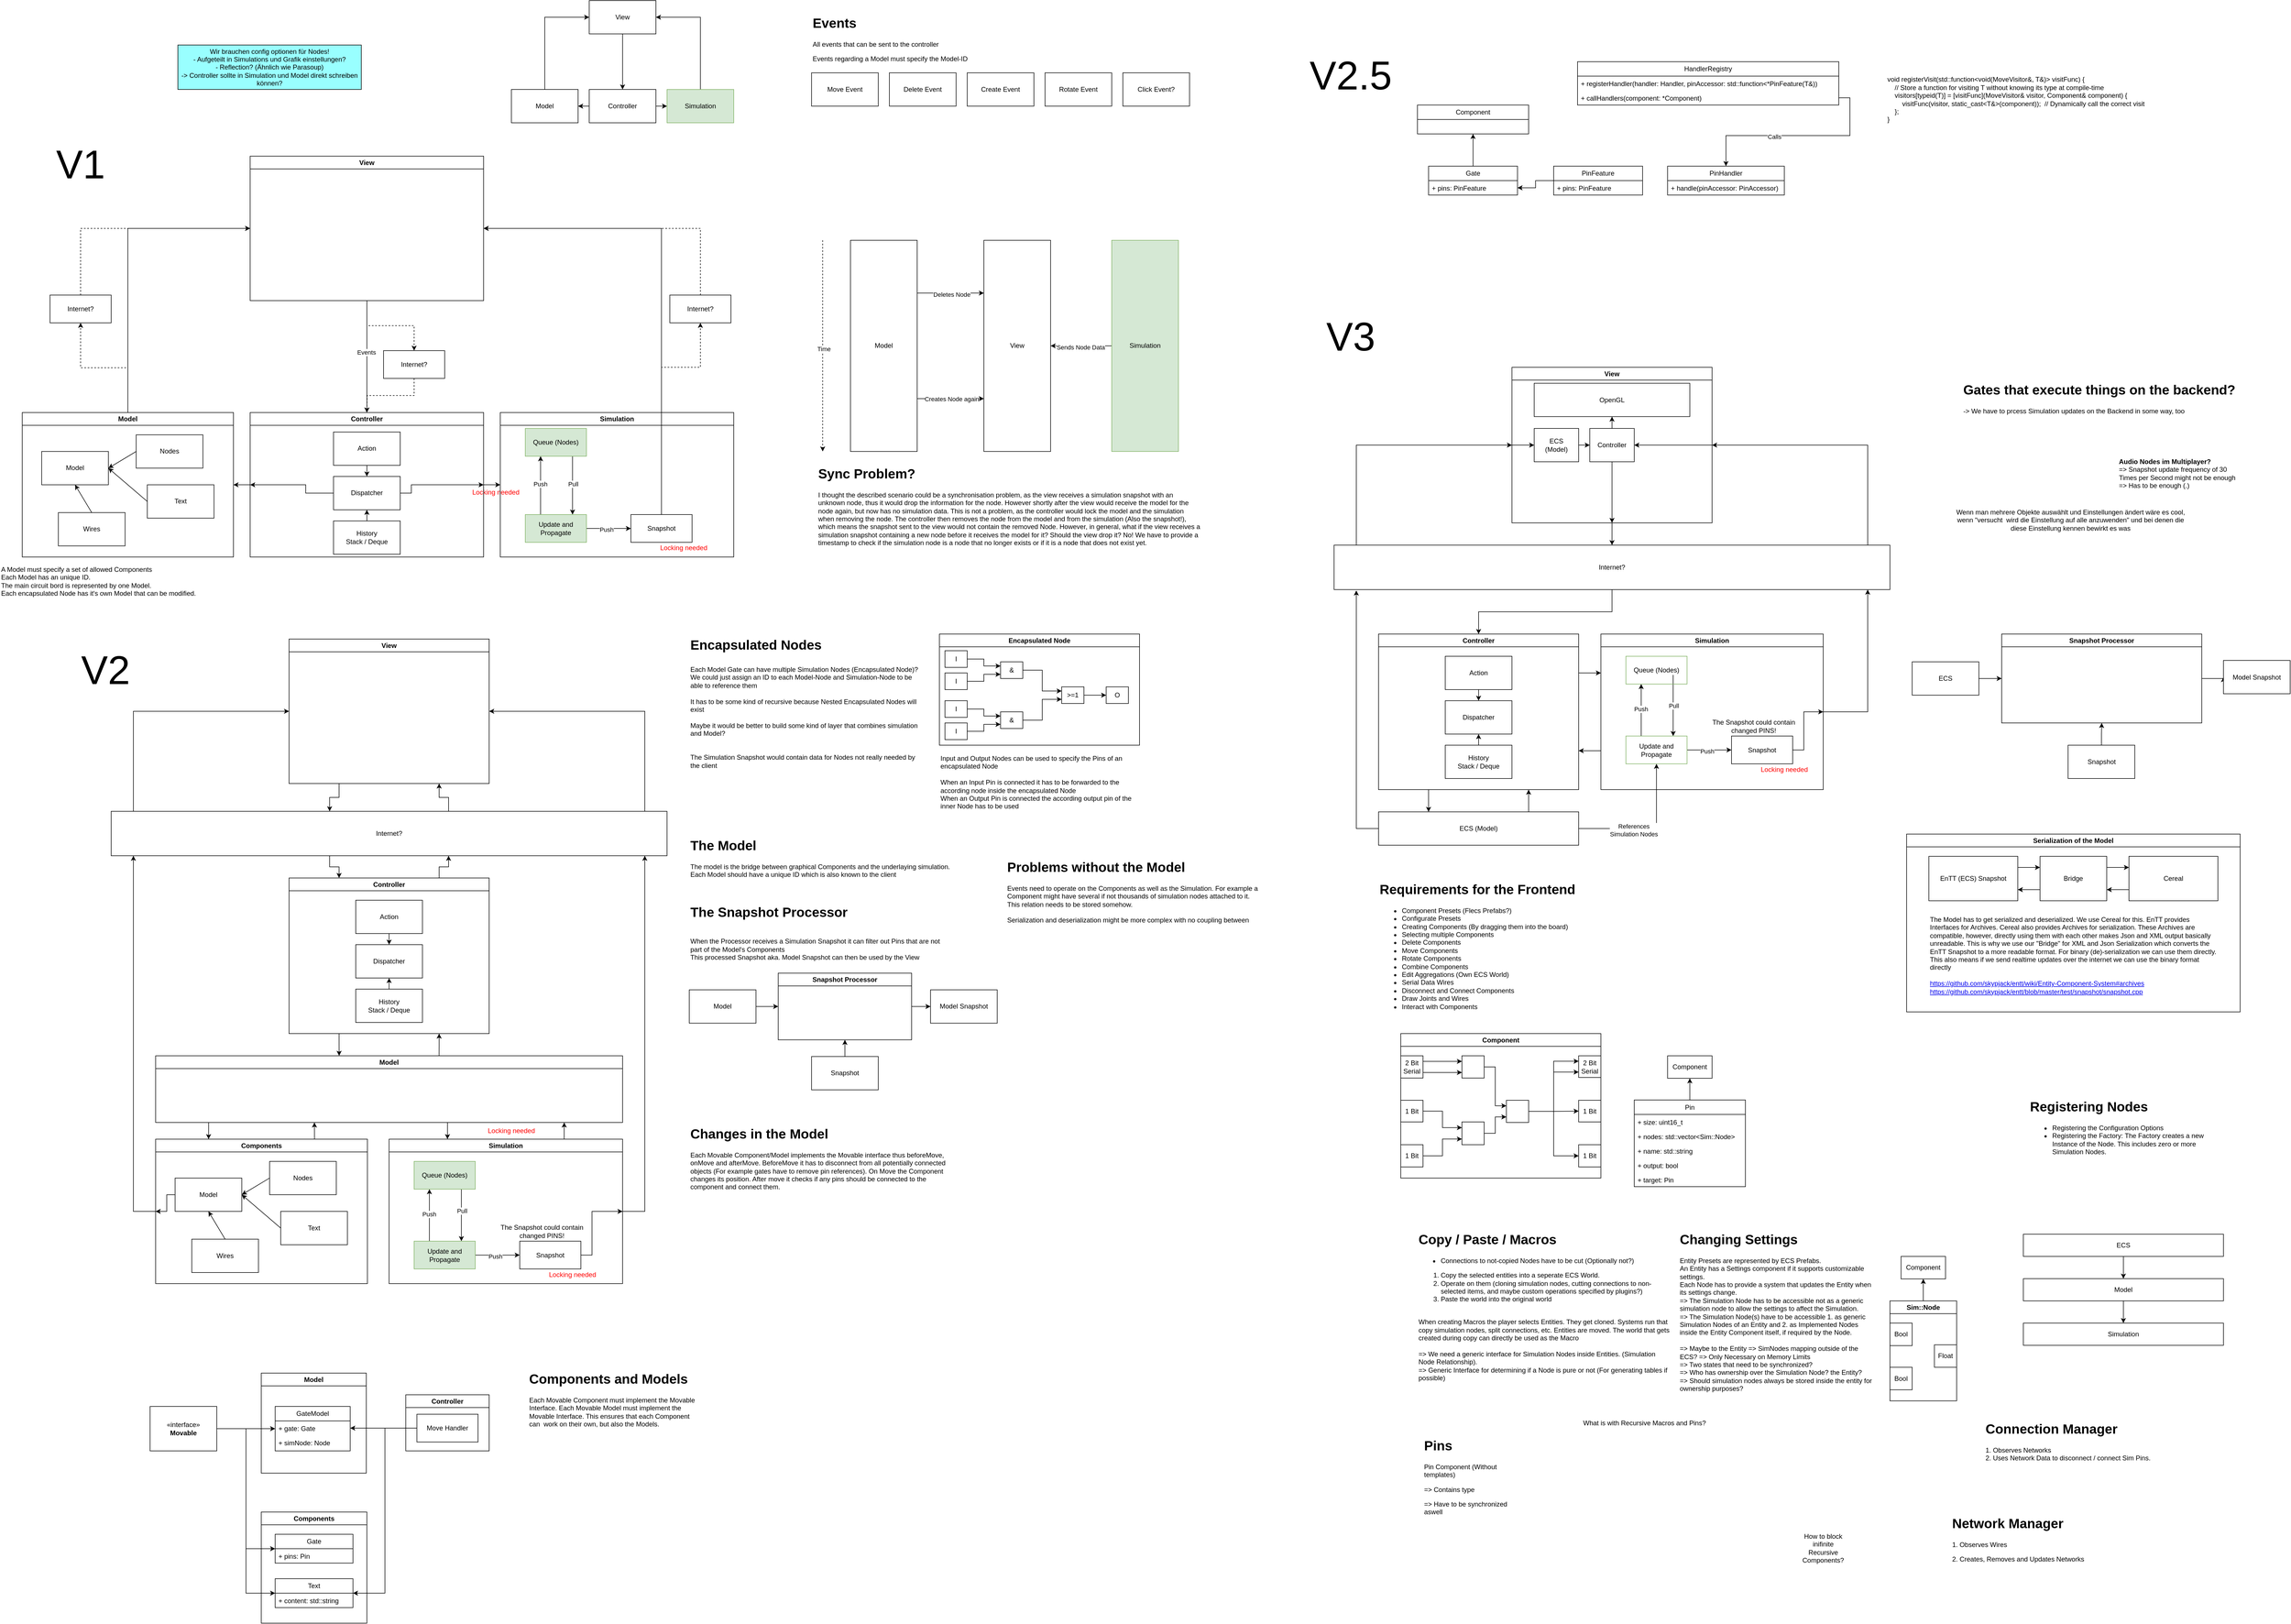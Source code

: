 <mxfile version="25.0.2">
  <diagram name="Seite-1" id="AkeY9rqxG7dXhN_gcHUu">
    <mxGraphModel dx="565" dy="656" grid="1" gridSize="10" guides="1" tooltips="1" connect="1" arrows="1" fold="1" page="1" pageScale="1" pageWidth="827" pageHeight="1169" math="0" shadow="0">
      <root>
        <mxCell id="0" />
        <mxCell id="1" parent="0" />
        <mxCell id="VFbqxBV9DZyRHvlRUKtR-38" value="" style="edgeStyle=orthogonalEdgeStyle;rounded=0;orthogonalLoop=1;jettySize=auto;html=1;" parent="1" source="VFbqxBV9DZyRHvlRUKtR-1" target="VFbqxBV9DZyRHvlRUKtR-36" edge="1">
          <mxGeometry relative="1" as="geometry">
            <Array as="points">
              <mxPoint x="1260" y="50" />
            </Array>
          </mxGeometry>
        </mxCell>
        <mxCell id="VFbqxBV9DZyRHvlRUKtR-1" value="Simulation" style="rounded=0;whiteSpace=wrap;html=1;fillColor=#d5e8d4;strokeColor=#82b366;" parent="1" vertex="1">
          <mxGeometry x="1200" y="180" width="120" height="60" as="geometry" />
        </mxCell>
        <mxCell id="VFbqxBV9DZyRHvlRUKtR-39" value="" style="edgeStyle=orthogonalEdgeStyle;rounded=0;orthogonalLoop=1;jettySize=auto;html=1;entryX=0;entryY=0.5;entryDx=0;entryDy=0;" parent="1" target="VFbqxBV9DZyRHvlRUKtR-36" edge="1">
          <mxGeometry relative="1" as="geometry">
            <mxPoint x="979.999" y="180" as="sourcePoint" />
            <mxPoint x="1049.97" y="50.029" as="targetPoint" />
            <Array as="points">
              <mxPoint x="980" y="50" />
            </Array>
          </mxGeometry>
        </mxCell>
        <mxCell id="VFbqxBV9DZyRHvlRUKtR-35" value="Model" style="rounded=0;whiteSpace=wrap;html=1;" parent="1" vertex="1">
          <mxGeometry x="920" y="180" width="120" height="60" as="geometry" />
        </mxCell>
        <mxCell id="VFbqxBV9DZyRHvlRUKtR-42" style="edgeStyle=orthogonalEdgeStyle;rounded=0;orthogonalLoop=1;jettySize=auto;html=1;entryX=0.5;entryY=0;entryDx=0;entryDy=0;" parent="1" source="VFbqxBV9DZyRHvlRUKtR-36" target="VFbqxBV9DZyRHvlRUKtR-40" edge="1">
          <mxGeometry relative="1" as="geometry" />
        </mxCell>
        <mxCell id="VFbqxBV9DZyRHvlRUKtR-36" value="View" style="rounded=0;whiteSpace=wrap;html=1;" parent="1" vertex="1">
          <mxGeometry x="1060" y="20" width="120" height="60" as="geometry" />
        </mxCell>
        <mxCell id="VFbqxBV9DZyRHvlRUKtR-44" style="edgeStyle=orthogonalEdgeStyle;rounded=0;orthogonalLoop=1;jettySize=auto;html=1;exitX=0;exitY=0.5;exitDx=0;exitDy=0;entryX=1;entryY=0.5;entryDx=0;entryDy=0;" parent="1" source="VFbqxBV9DZyRHvlRUKtR-40" target="VFbqxBV9DZyRHvlRUKtR-35" edge="1">
          <mxGeometry relative="1" as="geometry" />
        </mxCell>
        <mxCell id="VFbqxBV9DZyRHvlRUKtR-45" style="edgeStyle=orthogonalEdgeStyle;rounded=0;orthogonalLoop=1;jettySize=auto;html=1;exitX=1;exitY=0.5;exitDx=0;exitDy=0;entryX=0;entryY=0.5;entryDx=0;entryDy=0;" parent="1" source="VFbqxBV9DZyRHvlRUKtR-40" target="VFbqxBV9DZyRHvlRUKtR-1" edge="1">
          <mxGeometry relative="1" as="geometry" />
        </mxCell>
        <mxCell id="VFbqxBV9DZyRHvlRUKtR-40" value="Controller" style="rounded=0;whiteSpace=wrap;html=1;" parent="1" vertex="1">
          <mxGeometry x="1060" y="180" width="120" height="60" as="geometry" />
        </mxCell>
        <mxCell id="B8rCHhOE9Z17ma3swiqI-66" value="Wir brauchen config optionen für Nodes!&lt;div&gt;- Aufgeteilt in Simulations und Grafik einstellungen?&lt;/div&gt;&lt;div&gt;- Reflection? (Ähnlich wie Parasoup)&lt;/div&gt;&lt;div&gt;-&amp;gt; Controller sollte in Simulation und Model direkt schreiben können?&lt;/div&gt;" style="rounded=0;whiteSpace=wrap;html=1;fillColor=#99FFFF;" parent="1" vertex="1">
          <mxGeometry x="320" y="100" width="330" height="80" as="geometry" />
        </mxCell>
        <mxCell id="bLzW5XLOxJYZQa9d_TBu-111" style="edgeStyle=orthogonalEdgeStyle;rounded=0;orthogonalLoop=1;jettySize=auto;html=1;exitX=0.5;exitY=0;exitDx=0;exitDy=0;entryX=1;entryY=0.5;entryDx=0;entryDy=0;dashed=1;" parent="1" source="f-kTQP503KAAyL8h9dCs-4" target="bLzW5XLOxJYZQa9d_TBu-97" edge="1">
          <mxGeometry relative="1" as="geometry" />
        </mxCell>
        <mxCell id="f-kTQP503KAAyL8h9dCs-4" value="Internet?" style="html=1;whiteSpace=wrap;" parent="1" vertex="1">
          <mxGeometry x="1205" y="550" width="110" height="50" as="geometry" />
        </mxCell>
        <mxCell id="x4DS4-6HAQ0hKGSmASyF-9" style="edgeStyle=orthogonalEdgeStyle;rounded=0;orthogonalLoop=1;jettySize=auto;html=1;exitX=1;exitY=0.5;exitDx=0;exitDy=0;entryX=0;entryY=0.5;entryDx=0;entryDy=0;" parent="1" edge="1">
          <mxGeometry relative="1" as="geometry">
            <mxPoint x="870" y="891.43" as="sourcePoint" />
            <mxPoint x="900" y="891.43" as="targetPoint" />
          </mxGeometry>
        </mxCell>
        <mxCell id="bLzW5XLOxJYZQa9d_TBu-58" style="edgeStyle=orthogonalEdgeStyle;rounded=0;orthogonalLoop=1;jettySize=auto;html=1;exitX=0;exitY=0.5;exitDx=0;exitDy=0;entryX=1;entryY=0.5;entryDx=0;entryDy=0;" parent="1" target="bLzW5XLOxJYZQa9d_TBu-50" edge="1">
          <mxGeometry relative="1" as="geometry">
            <mxPoint x="450" y="891.43" as="sourcePoint" />
          </mxGeometry>
        </mxCell>
        <mxCell id="bLzW5XLOxJYZQa9d_TBu-109" style="edgeStyle=orthogonalEdgeStyle;rounded=0;orthogonalLoop=1;jettySize=auto;html=1;exitX=0.5;exitY=0;exitDx=0;exitDy=0;dashed=1;" parent="1" source="x4DS4-6HAQ0hKGSmASyF-28" edge="1">
          <mxGeometry relative="1" as="geometry">
            <mxPoint x="450" y="430" as="targetPoint" />
            <Array as="points">
              <mxPoint x="145" y="430" />
            </Array>
          </mxGeometry>
        </mxCell>
        <mxCell id="x4DS4-6HAQ0hKGSmASyF-28" value="Internet?" style="html=1;whiteSpace=wrap;" parent="1" vertex="1">
          <mxGeometry x="90" y="550" width="110" height="50" as="geometry" />
        </mxCell>
        <mxCell id="x4DS4-6HAQ0hKGSmASyF-34" style="edgeStyle=orthogonalEdgeStyle;rounded=0;orthogonalLoop=1;jettySize=auto;html=1;exitX=0.5;exitY=1;exitDx=0;exitDy=0;entryX=0.5;entryY=0;entryDx=0;entryDy=0;dashed=1;" parent="1" source="x4DS4-6HAQ0hKGSmASyF-32" edge="1">
          <mxGeometry relative="1" as="geometry">
            <mxPoint x="660" y="761.43" as="targetPoint" />
          </mxGeometry>
        </mxCell>
        <mxCell id="x4DS4-6HAQ0hKGSmASyF-32" value="Internet?" style="html=1;whiteSpace=wrap;" parent="1" vertex="1">
          <mxGeometry x="690" y="650" width="110" height="50" as="geometry" />
        </mxCell>
        <mxCell id="x4DS4-6HAQ0hKGSmASyF-37" value="&lt;font style=&quot;color: rgb(255, 0, 0);&quot;&gt;Locking needed&lt;/font&gt;" style="text;html=1;align=center;verticalAlign=middle;whiteSpace=wrap;rounded=0;" parent="1" vertex="1">
          <mxGeometry x="827" y="890" width="130" height="30" as="geometry" />
        </mxCell>
        <mxCell id="x4DS4-6HAQ0hKGSmASyF-38" value="View" style="rounded=0;whiteSpace=wrap;html=1;" parent="1" vertex="1">
          <mxGeometry x="1770" y="451.43" width="120" height="380" as="geometry" />
        </mxCell>
        <mxCell id="x4DS4-6HAQ0hKGSmASyF-43" style="edgeStyle=orthogonalEdgeStyle;rounded=0;orthogonalLoop=1;jettySize=auto;html=1;exitX=1;exitY=0.25;exitDx=0;exitDy=0;entryX=0;entryY=0.25;entryDx=0;entryDy=0;" parent="1" source="x4DS4-6HAQ0hKGSmASyF-39" target="x4DS4-6HAQ0hKGSmASyF-38" edge="1">
          <mxGeometry relative="1" as="geometry" />
        </mxCell>
        <mxCell id="x4DS4-6HAQ0hKGSmASyF-44" value="Deletes Node" style="edgeLabel;html=1;align=center;verticalAlign=middle;resizable=0;points=[];" parent="x4DS4-6HAQ0hKGSmASyF-43" vertex="1" connectable="0">
          <mxGeometry x="0.028" y="-2" relative="1" as="geometry">
            <mxPoint as="offset" />
          </mxGeometry>
        </mxCell>
        <mxCell id="x4DS4-6HAQ0hKGSmASyF-47" style="edgeStyle=orthogonalEdgeStyle;rounded=0;orthogonalLoop=1;jettySize=auto;html=1;exitX=1;exitY=0.75;exitDx=0;exitDy=0;entryX=0;entryY=0.75;entryDx=0;entryDy=0;" parent="1" source="x4DS4-6HAQ0hKGSmASyF-39" target="x4DS4-6HAQ0hKGSmASyF-38" edge="1">
          <mxGeometry relative="1" as="geometry" />
        </mxCell>
        <mxCell id="x4DS4-6HAQ0hKGSmASyF-48" value="Creates Node again" style="edgeLabel;html=1;align=center;verticalAlign=middle;resizable=0;points=[];" parent="x4DS4-6HAQ0hKGSmASyF-47" vertex="1" connectable="0">
          <mxGeometry x="0.028" relative="1" as="geometry">
            <mxPoint as="offset" />
          </mxGeometry>
        </mxCell>
        <mxCell id="x4DS4-6HAQ0hKGSmASyF-39" value="Model" style="rounded=0;whiteSpace=wrap;html=1;" parent="1" vertex="1">
          <mxGeometry x="1530" y="451.43" width="120" height="380" as="geometry" />
        </mxCell>
        <mxCell id="x4DS4-6HAQ0hKGSmASyF-45" style="edgeStyle=orthogonalEdgeStyle;rounded=0;orthogonalLoop=1;jettySize=auto;html=1;exitX=0;exitY=0.5;exitDx=0;exitDy=0;entryX=1;entryY=0.5;entryDx=0;entryDy=0;" parent="1" source="x4DS4-6HAQ0hKGSmASyF-40" target="x4DS4-6HAQ0hKGSmASyF-38" edge="1">
          <mxGeometry relative="1" as="geometry" />
        </mxCell>
        <mxCell id="x4DS4-6HAQ0hKGSmASyF-46" value="Sends Node Data" style="edgeLabel;html=1;align=center;verticalAlign=middle;resizable=0;points=[];" parent="x4DS4-6HAQ0hKGSmASyF-45" vertex="1" connectable="0">
          <mxGeometry x="0.029" y="2" relative="1" as="geometry">
            <mxPoint as="offset" />
          </mxGeometry>
        </mxCell>
        <mxCell id="x4DS4-6HAQ0hKGSmASyF-40" value="Simulation" style="rounded=0;whiteSpace=wrap;html=1;fillColor=#d5e8d4;strokeColor=#82b366;" parent="1" vertex="1">
          <mxGeometry x="2000" y="451.43" width="120" height="380" as="geometry" />
        </mxCell>
        <mxCell id="x4DS4-6HAQ0hKGSmASyF-49" value="" style="endArrow=classic;html=1;rounded=0;dashed=1;flowAnimation=0;shadow=0;" parent="1" edge="1">
          <mxGeometry width="50" height="50" relative="1" as="geometry">
            <mxPoint x="1480" y="451.43" as="sourcePoint" />
            <mxPoint x="1480" y="831.43" as="targetPoint" />
          </mxGeometry>
        </mxCell>
        <mxCell id="x4DS4-6HAQ0hKGSmASyF-50" value="Time" style="edgeLabel;html=1;align=center;verticalAlign=middle;resizable=0;points=[];" parent="x4DS4-6HAQ0hKGSmASyF-49" vertex="1" connectable="0">
          <mxGeometry x="0.029" y="2" relative="1" as="geometry">
            <mxPoint as="offset" />
          </mxGeometry>
        </mxCell>
        <mxCell id="x4DS4-6HAQ0hKGSmASyF-51" value="&lt;h1 style=&quot;margin-top: 0px;&quot;&gt;Sync Problem?&lt;/h1&gt;&lt;p&gt;I thought the described scenario could be a synchronisation problem, as the view receives a simulation snapshot with an unknown node, thus it would drop the information for the node. However shortly after the view would receive the model for the node again, but now has no simulation data. This is not a problem, as the controller would lock the model and the simulation when removing the node. The controller then removes the node from the model and from the simulation (Also the snapshot!), which means the snapshot sent to the view would not contain the removed Node. However, in general, what if the view receives a simulation snapshot containing a new node before it receives the model for it? Should the view drop it? No! We have to provide a timestamp to check if the simulation node is a node that no longer exists or if it is a node that does not exist yet.&lt;/p&gt;" style="text;html=1;whiteSpace=wrap;overflow=hidden;rounded=0;" parent="1" vertex="1">
          <mxGeometry x="1470" y="851.43" width="690" height="170" as="geometry" />
        </mxCell>
        <mxCell id="bLzW5XLOxJYZQa9d_TBu-2" value="&lt;h1 style=&quot;margin-top: 0px;&quot;&gt;Events&lt;/h1&gt;&lt;p&gt;All events that can be sent to the controller&lt;/p&gt;&lt;p&gt;Events regarding a Model must specify the Model-ID&lt;/p&gt;" style="text;html=1;whiteSpace=wrap;overflow=hidden;rounded=0;" parent="1" vertex="1">
          <mxGeometry x="1460" y="40" width="490" height="120" as="geometry" />
        </mxCell>
        <mxCell id="bLzW5XLOxJYZQa9d_TBu-3" value="Move Event" style="rounded=0;whiteSpace=wrap;html=1;" parent="1" vertex="1">
          <mxGeometry x="1460" y="150" width="120" height="60" as="geometry" />
        </mxCell>
        <mxCell id="bLzW5XLOxJYZQa9d_TBu-4" value="Delete Event" style="rounded=0;whiteSpace=wrap;html=1;" parent="1" vertex="1">
          <mxGeometry x="1600" y="150" width="120" height="60" as="geometry" />
        </mxCell>
        <mxCell id="bLzW5XLOxJYZQa9d_TBu-5" value="Create Event" style="rounded=0;whiteSpace=wrap;html=1;" parent="1" vertex="1">
          <mxGeometry x="1740" y="150" width="120" height="60" as="geometry" />
        </mxCell>
        <mxCell id="bLzW5XLOxJYZQa9d_TBu-6" value="Rotate Event" style="rounded=0;whiteSpace=wrap;html=1;" parent="1" vertex="1">
          <mxGeometry x="1880" y="150" width="120" height="60" as="geometry" />
        </mxCell>
        <mxCell id="bLzW5XLOxJYZQa9d_TBu-7" value="Click Event?" style="rounded=0;whiteSpace=wrap;html=1;" parent="1" vertex="1">
          <mxGeometry x="2020" y="150" width="120" height="60" as="geometry" />
        </mxCell>
        <mxCell id="bLzW5XLOxJYZQa9d_TBu-12" value="A Model must specify a set of allowed Components&lt;div&gt;Each Model has an unique ID.&lt;/div&gt;&lt;div&gt;The main circuit bord is represented by one Model.&lt;/div&gt;&lt;div&gt;Each encapsulated Node has it&#39;s own Model that can be modified.&lt;/div&gt;" style="text;html=1;align=left;verticalAlign=top;whiteSpace=wrap;rounded=0;" parent="1" vertex="1">
          <mxGeometry y="1030" width="420" height="70" as="geometry" />
        </mxCell>
        <mxCell id="bLzW5XLOxJYZQa9d_TBu-47" value="Each Model Gate can have multiple Simulation Nodes (Encapsulated Node)?&lt;div&gt;We could just assign an ID to each Model-Node and Simulation-Node to be able to reference them&lt;/div&gt;&lt;div&gt;&lt;br&gt;&lt;/div&gt;&lt;div&gt;It has to be some kind of recursive because Nested Encapsulated Nodes will exist&lt;/div&gt;&lt;div&gt;&lt;br&gt;&lt;/div&gt;&lt;div&gt;Maybe it would be better to build some kind of layer that combines simulation and Model?&lt;/div&gt;&lt;div&gt;&lt;br&gt;&lt;/div&gt;&lt;div&gt;&lt;br&gt;&lt;/div&gt;&lt;div&gt;The Simulation Snapshot would contain data for Nodes not really needed by the client&lt;/div&gt;" style="text;html=1;align=left;verticalAlign=top;whiteSpace=wrap;rounded=0;" parent="1" vertex="1">
          <mxGeometry x="1240" y="1210" width="420" height="160" as="geometry" />
        </mxCell>
        <mxCell id="bLzW5XLOxJYZQa9d_TBu-49" value="Encapsulated Node" style="swimlane;whiteSpace=wrap;html=1;" parent="1" vertex="1">
          <mxGeometry x="1690" y="1160" width="360" height="200" as="geometry">
            <mxRectangle x="1090" y="1260" width="140" height="30" as="alternateBounds" />
          </mxGeometry>
        </mxCell>
        <mxCell id="bLzW5XLOxJYZQa9d_TBu-115" style="edgeStyle=orthogonalEdgeStyle;rounded=0;orthogonalLoop=1;jettySize=auto;html=1;exitX=1;exitY=0.5;exitDx=0;exitDy=0;entryX=0;entryY=0.25;entryDx=0;entryDy=0;" parent="bLzW5XLOxJYZQa9d_TBu-49" source="bLzW5XLOxJYZQa9d_TBu-112" target="bLzW5XLOxJYZQa9d_TBu-114" edge="1">
          <mxGeometry relative="1" as="geometry" />
        </mxCell>
        <mxCell id="bLzW5XLOxJYZQa9d_TBu-112" value="&amp;amp;" style="rounded=0;whiteSpace=wrap;html=1;" parent="bLzW5XLOxJYZQa9d_TBu-49" vertex="1">
          <mxGeometry x="110" y="50" width="40" height="30" as="geometry" />
        </mxCell>
        <mxCell id="bLzW5XLOxJYZQa9d_TBu-116" style="edgeStyle=orthogonalEdgeStyle;rounded=0;orthogonalLoop=1;jettySize=auto;html=1;exitX=1;exitY=0.5;exitDx=0;exitDy=0;entryX=0;entryY=0.75;entryDx=0;entryDy=0;" parent="bLzW5XLOxJYZQa9d_TBu-49" source="bLzW5XLOxJYZQa9d_TBu-113" target="bLzW5XLOxJYZQa9d_TBu-114" edge="1">
          <mxGeometry relative="1" as="geometry" />
        </mxCell>
        <mxCell id="bLzW5XLOxJYZQa9d_TBu-113" value="&amp;amp;" style="rounded=0;whiteSpace=wrap;html=1;" parent="bLzW5XLOxJYZQa9d_TBu-49" vertex="1">
          <mxGeometry x="110" y="140" width="40" height="30" as="geometry" />
        </mxCell>
        <mxCell id="bLzW5XLOxJYZQa9d_TBu-127" style="edgeStyle=orthogonalEdgeStyle;rounded=0;orthogonalLoop=1;jettySize=auto;html=1;exitX=1;exitY=0.5;exitDx=0;exitDy=0;entryX=0;entryY=0.5;entryDx=0;entryDy=0;" parent="bLzW5XLOxJYZQa9d_TBu-49" source="bLzW5XLOxJYZQa9d_TBu-114" target="bLzW5XLOxJYZQa9d_TBu-126" edge="1">
          <mxGeometry relative="1" as="geometry" />
        </mxCell>
        <mxCell id="bLzW5XLOxJYZQa9d_TBu-114" value="&amp;gt;=1" style="rounded=0;whiteSpace=wrap;html=1;" parent="bLzW5XLOxJYZQa9d_TBu-49" vertex="1">
          <mxGeometry x="220" y="95" width="40" height="30" as="geometry" />
        </mxCell>
        <mxCell id="bLzW5XLOxJYZQa9d_TBu-125" style="edgeStyle=orthogonalEdgeStyle;rounded=0;orthogonalLoop=1;jettySize=auto;html=1;entryX=0;entryY=0.25;entryDx=0;entryDy=0;" parent="bLzW5XLOxJYZQa9d_TBu-49" source="bLzW5XLOxJYZQa9d_TBu-117" target="bLzW5XLOxJYZQa9d_TBu-112" edge="1">
          <mxGeometry relative="1" as="geometry" />
        </mxCell>
        <mxCell id="bLzW5XLOxJYZQa9d_TBu-117" value="I" style="rounded=0;whiteSpace=wrap;html=1;" parent="bLzW5XLOxJYZQa9d_TBu-49" vertex="1">
          <mxGeometry x="10" y="30" width="40" height="30" as="geometry" />
        </mxCell>
        <mxCell id="bLzW5XLOxJYZQa9d_TBu-124" style="edgeStyle=orthogonalEdgeStyle;rounded=0;orthogonalLoop=1;jettySize=auto;html=1;entryX=0;entryY=0.75;entryDx=0;entryDy=0;" parent="bLzW5XLOxJYZQa9d_TBu-49" source="bLzW5XLOxJYZQa9d_TBu-119" target="bLzW5XLOxJYZQa9d_TBu-112" edge="1">
          <mxGeometry relative="1" as="geometry" />
        </mxCell>
        <mxCell id="bLzW5XLOxJYZQa9d_TBu-119" value="I" style="rounded=0;whiteSpace=wrap;html=1;" parent="bLzW5XLOxJYZQa9d_TBu-49" vertex="1">
          <mxGeometry x="10" y="70" width="40" height="30" as="geometry" />
        </mxCell>
        <mxCell id="bLzW5XLOxJYZQa9d_TBu-122" style="edgeStyle=orthogonalEdgeStyle;rounded=0;orthogonalLoop=1;jettySize=auto;html=1;exitX=1;exitY=0.5;exitDx=0;exitDy=0;entryX=0;entryY=0.25;entryDx=0;entryDy=0;" parent="bLzW5XLOxJYZQa9d_TBu-49" source="bLzW5XLOxJYZQa9d_TBu-121" target="bLzW5XLOxJYZQa9d_TBu-113" edge="1">
          <mxGeometry relative="1" as="geometry" />
        </mxCell>
        <mxCell id="bLzW5XLOxJYZQa9d_TBu-121" value="I" style="rounded=0;whiteSpace=wrap;html=1;" parent="bLzW5XLOxJYZQa9d_TBu-49" vertex="1">
          <mxGeometry x="10" y="120" width="40" height="30" as="geometry" />
        </mxCell>
        <mxCell id="bLzW5XLOxJYZQa9d_TBu-123" style="edgeStyle=orthogonalEdgeStyle;rounded=0;orthogonalLoop=1;jettySize=auto;html=1;exitX=1;exitY=0.5;exitDx=0;exitDy=0;entryX=0;entryY=0.75;entryDx=0;entryDy=0;" parent="bLzW5XLOxJYZQa9d_TBu-49" source="bLzW5XLOxJYZQa9d_TBu-120" target="bLzW5XLOxJYZQa9d_TBu-113" edge="1">
          <mxGeometry relative="1" as="geometry" />
        </mxCell>
        <mxCell id="bLzW5XLOxJYZQa9d_TBu-120" value="I" style="rounded=0;whiteSpace=wrap;html=1;" parent="bLzW5XLOxJYZQa9d_TBu-49" vertex="1">
          <mxGeometry x="10" y="160" width="40" height="30" as="geometry" />
        </mxCell>
        <mxCell id="bLzW5XLOxJYZQa9d_TBu-126" value="O" style="rounded=0;whiteSpace=wrap;html=1;" parent="bLzW5XLOxJYZQa9d_TBu-49" vertex="1">
          <mxGeometry x="300" y="95" width="40" height="30" as="geometry" />
        </mxCell>
        <mxCell id="bLzW5XLOxJYZQa9d_TBu-60" style="edgeStyle=orthogonalEdgeStyle;rounded=0;orthogonalLoop=1;jettySize=auto;html=1;exitX=0.5;exitY=0;exitDx=0;exitDy=0;entryX=0.5;entryY=1;entryDx=0;entryDy=0;dashed=1;" parent="1" source="bLzW5XLOxJYZQa9d_TBu-50" target="x4DS4-6HAQ0hKGSmASyF-28" edge="1">
          <mxGeometry relative="1" as="geometry" />
        </mxCell>
        <mxCell id="bLzW5XLOxJYZQa9d_TBu-108" style="edgeStyle=orthogonalEdgeStyle;rounded=0;orthogonalLoop=1;jettySize=auto;html=1;exitX=0.5;exitY=0;exitDx=0;exitDy=0;entryX=0;entryY=0.5;entryDx=0;entryDy=0;" parent="1" source="bLzW5XLOxJYZQa9d_TBu-50" target="bLzW5XLOxJYZQa9d_TBu-97" edge="1">
          <mxGeometry relative="1" as="geometry" />
        </mxCell>
        <mxCell id="bLzW5XLOxJYZQa9d_TBu-50" value="Model" style="swimlane;whiteSpace=wrap;html=1;" parent="1" vertex="1">
          <mxGeometry x="40" y="761.43" width="380" height="260" as="geometry" />
        </mxCell>
        <mxCell id="bLzW5XLOxJYZQa9d_TBu-51" value="Model" style="rounded=0;whiteSpace=wrap;html=1;" parent="bLzW5XLOxJYZQa9d_TBu-50" vertex="1">
          <mxGeometry x="35" y="70" width="120" height="60" as="geometry" />
        </mxCell>
        <mxCell id="bLzW5XLOxJYZQa9d_TBu-52" style="rounded=0;orthogonalLoop=1;jettySize=auto;html=1;exitX=0;exitY=0.5;exitDx=0;exitDy=0;entryX=1;entryY=0.5;entryDx=0;entryDy=0;" parent="bLzW5XLOxJYZQa9d_TBu-50" source="bLzW5XLOxJYZQa9d_TBu-53" target="bLzW5XLOxJYZQa9d_TBu-51" edge="1">
          <mxGeometry relative="1" as="geometry" />
        </mxCell>
        <mxCell id="bLzW5XLOxJYZQa9d_TBu-53" value="Nodes" style="rounded=0;whiteSpace=wrap;html=1;" parent="bLzW5XLOxJYZQa9d_TBu-50" vertex="1">
          <mxGeometry x="205" y="40.0" width="120" height="60" as="geometry" />
        </mxCell>
        <mxCell id="bLzW5XLOxJYZQa9d_TBu-54" style="rounded=0;orthogonalLoop=1;jettySize=auto;html=1;exitX=0.5;exitY=0;exitDx=0;exitDy=0;entryX=0.5;entryY=1;entryDx=0;entryDy=0;" parent="bLzW5XLOxJYZQa9d_TBu-50" source="bLzW5XLOxJYZQa9d_TBu-55" target="bLzW5XLOxJYZQa9d_TBu-51" edge="1">
          <mxGeometry relative="1" as="geometry" />
        </mxCell>
        <mxCell id="bLzW5XLOxJYZQa9d_TBu-55" value="Wires" style="rounded=0;whiteSpace=wrap;html=1;" parent="bLzW5XLOxJYZQa9d_TBu-50" vertex="1">
          <mxGeometry x="65" y="180.0" width="120" height="60" as="geometry" />
        </mxCell>
        <mxCell id="bLzW5XLOxJYZQa9d_TBu-56" style="rounded=0;orthogonalLoop=1;jettySize=auto;html=1;exitX=0;exitY=0.5;exitDx=0;exitDy=0;entryX=1;entryY=0.5;entryDx=0;entryDy=0;" parent="bLzW5XLOxJYZQa9d_TBu-50" source="bLzW5XLOxJYZQa9d_TBu-57" target="bLzW5XLOxJYZQa9d_TBu-51" edge="1">
          <mxGeometry relative="1" as="geometry" />
        </mxCell>
        <mxCell id="bLzW5XLOxJYZQa9d_TBu-57" value="Text" style="rounded=0;whiteSpace=wrap;html=1;" parent="bLzW5XLOxJYZQa9d_TBu-50" vertex="1">
          <mxGeometry x="225" y="130.0" width="120" height="60" as="geometry" />
        </mxCell>
        <mxCell id="bLzW5XLOxJYZQa9d_TBu-61" value="Controller" style="swimlane;whiteSpace=wrap;html=1;" parent="1" vertex="1">
          <mxGeometry x="450" y="761.43" width="420" height="260" as="geometry" />
        </mxCell>
        <mxCell id="bLzW5XLOxJYZQa9d_TBu-69" style="edgeStyle=orthogonalEdgeStyle;rounded=0;orthogonalLoop=1;jettySize=auto;html=1;exitX=0.5;exitY=0;exitDx=0;exitDy=0;entryX=0.5;entryY=1;entryDx=0;entryDy=0;" parent="bLzW5XLOxJYZQa9d_TBu-61" source="bLzW5XLOxJYZQa9d_TBu-70" target="bLzW5XLOxJYZQa9d_TBu-73" edge="1">
          <mxGeometry relative="1" as="geometry" />
        </mxCell>
        <mxCell id="bLzW5XLOxJYZQa9d_TBu-70" value="History&lt;div&gt;Stack / Deque&lt;/div&gt;" style="rounded=0;whiteSpace=wrap;html=1;" parent="bLzW5XLOxJYZQa9d_TBu-61" vertex="1">
          <mxGeometry x="150" y="195.0" width="120" height="60" as="geometry" />
        </mxCell>
        <mxCell id="bLzW5XLOxJYZQa9d_TBu-71" style="edgeStyle=orthogonalEdgeStyle;rounded=0;orthogonalLoop=1;jettySize=auto;html=1;exitX=0.5;exitY=1;exitDx=0;exitDy=0;entryX=0.5;entryY=0;entryDx=0;entryDy=0;" parent="bLzW5XLOxJYZQa9d_TBu-61" source="bLzW5XLOxJYZQa9d_TBu-72" target="bLzW5XLOxJYZQa9d_TBu-73" edge="1">
          <mxGeometry relative="1" as="geometry" />
        </mxCell>
        <mxCell id="bLzW5XLOxJYZQa9d_TBu-72" value="Action" style="rounded=0;whiteSpace=wrap;html=1;" parent="bLzW5XLOxJYZQa9d_TBu-61" vertex="1">
          <mxGeometry x="150" y="35.0" width="120" height="60" as="geometry" />
        </mxCell>
        <mxCell id="bLzW5XLOxJYZQa9d_TBu-74" style="edgeStyle=orthogonalEdgeStyle;rounded=0;orthogonalLoop=1;jettySize=auto;html=1;exitX=0;exitY=0.5;exitDx=0;exitDy=0;entryX=0;entryY=0.5;entryDx=0;entryDy=0;" parent="bLzW5XLOxJYZQa9d_TBu-61" source="bLzW5XLOxJYZQa9d_TBu-73" target="bLzW5XLOxJYZQa9d_TBu-61" edge="1">
          <mxGeometry relative="1" as="geometry">
            <Array as="points">
              <mxPoint x="100" y="145" />
              <mxPoint x="100" y="130" />
            </Array>
          </mxGeometry>
        </mxCell>
        <mxCell id="bLzW5XLOxJYZQa9d_TBu-76" style="edgeStyle=orthogonalEdgeStyle;rounded=0;orthogonalLoop=1;jettySize=auto;html=1;exitX=1;exitY=0.5;exitDx=0;exitDy=0;entryX=1;entryY=0.5;entryDx=0;entryDy=0;" parent="bLzW5XLOxJYZQa9d_TBu-61" source="bLzW5XLOxJYZQa9d_TBu-73" target="bLzW5XLOxJYZQa9d_TBu-61" edge="1">
          <mxGeometry relative="1" as="geometry">
            <Array as="points">
              <mxPoint x="290" y="145" />
              <mxPoint x="290" y="130" />
            </Array>
          </mxGeometry>
        </mxCell>
        <mxCell id="bLzW5XLOxJYZQa9d_TBu-73" value="Dispatcher" style="rounded=0;whiteSpace=wrap;html=1;" parent="bLzW5XLOxJYZQa9d_TBu-61" vertex="1">
          <mxGeometry x="150" y="115.0" width="120" height="60" as="geometry" />
        </mxCell>
        <mxCell id="bLzW5XLOxJYZQa9d_TBu-87" value="Simulation" style="swimlane;whiteSpace=wrap;html=1;" parent="1" vertex="1">
          <mxGeometry x="900" y="761.43" width="420" height="260" as="geometry" />
        </mxCell>
        <mxCell id="bLzW5XLOxJYZQa9d_TBu-77" style="edgeStyle=orthogonalEdgeStyle;rounded=0;orthogonalLoop=1;jettySize=auto;html=1;entryX=0.5;entryY=0;entryDx=0;entryDy=0;" parent="bLzW5XLOxJYZQa9d_TBu-87" edge="1">
          <mxGeometry relative="1" as="geometry">
            <mxPoint x="130" y="73.57" as="sourcePoint" />
            <mxPoint x="130" y="183.57" as="targetPoint" />
          </mxGeometry>
        </mxCell>
        <mxCell id="bLzW5XLOxJYZQa9d_TBu-78" value="Pull" style="edgeLabel;html=1;align=center;verticalAlign=middle;resizable=0;points=[];" parent="bLzW5XLOxJYZQa9d_TBu-77" vertex="1" connectable="0">
          <mxGeometry x="0.001" y="1" relative="1" as="geometry">
            <mxPoint as="offset" />
          </mxGeometry>
        </mxCell>
        <mxCell id="bLzW5XLOxJYZQa9d_TBu-79" value="Queue (Nodes)" style="html=1;whiteSpace=wrap;fillColor=#d5e8d4;strokeColor=#82b366;" parent="bLzW5XLOxJYZQa9d_TBu-87" vertex="1">
          <mxGeometry x="45" y="28.57" width="110" height="50" as="geometry" />
        </mxCell>
        <mxCell id="bLzW5XLOxJYZQa9d_TBu-80" style="edgeStyle=orthogonalEdgeStyle;rounded=0;orthogonalLoop=1;jettySize=auto;html=1;exitX=0.25;exitY=0;exitDx=0;exitDy=0;entryX=0.25;entryY=1;entryDx=0;entryDy=0;" parent="bLzW5XLOxJYZQa9d_TBu-87" source="bLzW5XLOxJYZQa9d_TBu-84" target="bLzW5XLOxJYZQa9d_TBu-79" edge="1">
          <mxGeometry relative="1" as="geometry" />
        </mxCell>
        <mxCell id="bLzW5XLOxJYZQa9d_TBu-81" value="Push" style="edgeLabel;html=1;align=center;verticalAlign=middle;resizable=0;points=[];" parent="bLzW5XLOxJYZQa9d_TBu-80" vertex="1" connectable="0">
          <mxGeometry x="0.051" y="1" relative="1" as="geometry">
            <mxPoint as="offset" />
          </mxGeometry>
        </mxCell>
        <mxCell id="bLzW5XLOxJYZQa9d_TBu-82" style="edgeStyle=orthogonalEdgeStyle;rounded=0;orthogonalLoop=1;jettySize=auto;html=1;exitX=1;exitY=0.5;exitDx=0;exitDy=0;entryX=0;entryY=0.5;entryDx=0;entryDy=0;" parent="bLzW5XLOxJYZQa9d_TBu-87" source="bLzW5XLOxJYZQa9d_TBu-84" target="bLzW5XLOxJYZQa9d_TBu-85" edge="1">
          <mxGeometry relative="1" as="geometry" />
        </mxCell>
        <mxCell id="bLzW5XLOxJYZQa9d_TBu-83" value="Push" style="edgeLabel;html=1;align=center;verticalAlign=middle;resizable=0;points=[];" parent="bLzW5XLOxJYZQa9d_TBu-82" vertex="1" connectable="0">
          <mxGeometry x="-0.111" y="-2" relative="1" as="geometry">
            <mxPoint as="offset" />
          </mxGeometry>
        </mxCell>
        <mxCell id="bLzW5XLOxJYZQa9d_TBu-84" value="Update and Propagate" style="html=1;whiteSpace=wrap;fillColor=#d5e8d4;strokeColor=#82b366;" parent="bLzW5XLOxJYZQa9d_TBu-87" vertex="1">
          <mxGeometry x="45" y="183.57" width="110" height="50" as="geometry" />
        </mxCell>
        <mxCell id="bLzW5XLOxJYZQa9d_TBu-85" value="Snapshot" style="html=1;whiteSpace=wrap;" parent="bLzW5XLOxJYZQa9d_TBu-87" vertex="1">
          <mxGeometry x="235" y="183.57" width="110" height="50" as="geometry" />
        </mxCell>
        <mxCell id="bLzW5XLOxJYZQa9d_TBu-86" value="&lt;font style=&quot;color: rgb(255, 0, 0);&quot;&gt;Locking needed&lt;/font&gt;" style="text;html=1;align=center;verticalAlign=middle;whiteSpace=wrap;rounded=0;" parent="bLzW5XLOxJYZQa9d_TBu-87" vertex="1">
          <mxGeometry x="265" y="228.57" width="130" height="30" as="geometry" />
        </mxCell>
        <mxCell id="bLzW5XLOxJYZQa9d_TBu-96" style="edgeStyle=orthogonalEdgeStyle;rounded=0;orthogonalLoop=1;jettySize=auto;html=1;exitX=0.5;exitY=0;exitDx=0;exitDy=0;entryX=0.5;entryY=1;entryDx=0;entryDy=0;dashed=1;" parent="1" source="bLzW5XLOxJYZQa9d_TBu-85" target="f-kTQP503KAAyL8h9dCs-4" edge="1">
          <mxGeometry relative="1" as="geometry">
            <Array as="points">
              <mxPoint x="1190" y="680" />
              <mxPoint x="1260" y="680" />
            </Array>
          </mxGeometry>
        </mxCell>
        <mxCell id="bLzW5XLOxJYZQa9d_TBu-129" style="edgeStyle=orthogonalEdgeStyle;rounded=0;orthogonalLoop=1;jettySize=auto;html=1;exitX=0.5;exitY=1;exitDx=0;exitDy=0;entryX=0.5;entryY=0;entryDx=0;entryDy=0;" parent="1" source="bLzW5XLOxJYZQa9d_TBu-97" target="bLzW5XLOxJYZQa9d_TBu-61" edge="1">
          <mxGeometry relative="1" as="geometry" />
        </mxCell>
        <mxCell id="bLzW5XLOxJYZQa9d_TBu-131" value="Events" style="edgeLabel;html=1;align=center;verticalAlign=middle;resizable=0;points=[];" parent="bLzW5XLOxJYZQa9d_TBu-129" vertex="1" connectable="0">
          <mxGeometry x="-0.077" y="-1" relative="1" as="geometry">
            <mxPoint as="offset" />
          </mxGeometry>
        </mxCell>
        <mxCell id="bLzW5XLOxJYZQa9d_TBu-130" style="edgeStyle=orthogonalEdgeStyle;rounded=0;orthogonalLoop=1;jettySize=auto;html=1;exitX=0.5;exitY=1;exitDx=0;exitDy=0;entryX=0.5;entryY=0;entryDx=0;entryDy=0;dashed=1;" parent="1" source="bLzW5XLOxJYZQa9d_TBu-97" target="x4DS4-6HAQ0hKGSmASyF-32" edge="1">
          <mxGeometry relative="1" as="geometry" />
        </mxCell>
        <mxCell id="bLzW5XLOxJYZQa9d_TBu-97" value="View" style="swimlane;whiteSpace=wrap;html=1;" parent="1" vertex="1">
          <mxGeometry x="450" y="300.0" width="420" height="260" as="geometry" />
        </mxCell>
        <mxCell id="bLzW5XLOxJYZQa9d_TBu-110" style="edgeStyle=orthogonalEdgeStyle;rounded=0;orthogonalLoop=1;jettySize=auto;html=1;exitX=0.5;exitY=0;exitDx=0;exitDy=0;entryX=1;entryY=0.5;entryDx=0;entryDy=0;" parent="1" source="bLzW5XLOxJYZQa9d_TBu-85" target="bLzW5XLOxJYZQa9d_TBu-97" edge="1">
          <mxGeometry relative="1" as="geometry" />
        </mxCell>
        <mxCell id="bLzW5XLOxJYZQa9d_TBu-128" value="Input and Output Nodes can be used to specify the Pins of an encapsulated Node&lt;div&gt;&lt;br&gt;&lt;/div&gt;&lt;div&gt;When an Input Pin is connected it has to be forwarded to the according node inside the encapsulated Node&lt;/div&gt;&lt;div&gt;When an Output Pin is connected the according output pin of the inner Node has to be used&lt;/div&gt;" style="text;html=1;align=left;verticalAlign=top;whiteSpace=wrap;rounded=0;" parent="1" vertex="1">
          <mxGeometry x="1690" y="1370.0" width="360" height="130" as="geometry" />
        </mxCell>
        <mxCell id="bLzW5XLOxJYZQa9d_TBu-132" value="Encapsulated Nodes" style="text;strokeColor=none;fillColor=none;html=1;fontSize=24;fontStyle=1;verticalAlign=middle;align=left;" parent="1" vertex="1">
          <mxGeometry x="1240" y="1160" width="250" height="40" as="geometry" />
        </mxCell>
        <mxCell id="bLzW5XLOxJYZQa9d_TBu-142" value="&lt;font style=&quot;color: rgb(255, 0, 0);&quot;&gt;Locking needed&lt;/font&gt;" style="text;html=1;align=center;verticalAlign=middle;whiteSpace=wrap;rounded=0;" parent="1" vertex="1">
          <mxGeometry x="855" y="2039.0" width="130" height="30" as="geometry" />
        </mxCell>
        <mxCell id="bLzW5XLOxJYZQa9d_TBu-242" style="edgeStyle=orthogonalEdgeStyle;rounded=0;orthogonalLoop=1;jettySize=auto;html=1;exitX=0.25;exitY=0;exitDx=0;exitDy=0;endArrow=none;startFill=1;startArrow=classic;" parent="1" source="bLzW5XLOxJYZQa9d_TBu-145" edge="1">
          <mxGeometry relative="1" as="geometry">
            <mxPoint x="375.333" y="2039" as="targetPoint" />
          </mxGeometry>
        </mxCell>
        <mxCell id="bLzW5XLOxJYZQa9d_TBu-243" style="edgeStyle=orthogonalEdgeStyle;rounded=0;orthogonalLoop=1;jettySize=auto;html=1;exitX=0.75;exitY=0;exitDx=0;exitDy=0;" parent="1" source="bLzW5XLOxJYZQa9d_TBu-145" edge="1">
          <mxGeometry relative="1" as="geometry">
            <mxPoint x="565.667" y="2039" as="targetPoint" />
          </mxGeometry>
        </mxCell>
        <mxCell id="bLzW5XLOxJYZQa9d_TBu-145" value="Components" style="swimlane;whiteSpace=wrap;html=1;" parent="1" vertex="1">
          <mxGeometry x="280" y="2069" width="381" height="260" as="geometry" />
        </mxCell>
        <mxCell id="bLzW5XLOxJYZQa9d_TBu-256" style="edgeStyle=orthogonalEdgeStyle;rounded=0;orthogonalLoop=1;jettySize=auto;html=1;exitX=0;exitY=0.5;exitDx=0;exitDy=0;entryX=0;entryY=0.5;entryDx=0;entryDy=0;" parent="bLzW5XLOxJYZQa9d_TBu-145" source="bLzW5XLOxJYZQa9d_TBu-146" target="bLzW5XLOxJYZQa9d_TBu-145" edge="1">
          <mxGeometry relative="1" as="geometry">
            <Array as="points">
              <mxPoint x="20" y="100" />
              <mxPoint x="20" y="130" />
            </Array>
          </mxGeometry>
        </mxCell>
        <mxCell id="bLzW5XLOxJYZQa9d_TBu-146" value="Model" style="rounded=0;whiteSpace=wrap;html=1;" parent="bLzW5XLOxJYZQa9d_TBu-145" vertex="1">
          <mxGeometry x="35" y="70" width="120" height="60" as="geometry" />
        </mxCell>
        <mxCell id="bLzW5XLOxJYZQa9d_TBu-147" style="rounded=0;orthogonalLoop=1;jettySize=auto;html=1;exitX=0;exitY=0.5;exitDx=0;exitDy=0;entryX=1;entryY=0.5;entryDx=0;entryDy=0;" parent="bLzW5XLOxJYZQa9d_TBu-145" source="bLzW5XLOxJYZQa9d_TBu-148" target="bLzW5XLOxJYZQa9d_TBu-146" edge="1">
          <mxGeometry relative="1" as="geometry" />
        </mxCell>
        <mxCell id="bLzW5XLOxJYZQa9d_TBu-148" value="Nodes" style="rounded=0;whiteSpace=wrap;html=1;" parent="bLzW5XLOxJYZQa9d_TBu-145" vertex="1">
          <mxGeometry x="205" y="40.0" width="120" height="60" as="geometry" />
        </mxCell>
        <mxCell id="bLzW5XLOxJYZQa9d_TBu-149" style="rounded=0;orthogonalLoop=1;jettySize=auto;html=1;exitX=0.5;exitY=0;exitDx=0;exitDy=0;entryX=0.5;entryY=1;entryDx=0;entryDy=0;" parent="bLzW5XLOxJYZQa9d_TBu-145" source="bLzW5XLOxJYZQa9d_TBu-150" target="bLzW5XLOxJYZQa9d_TBu-146" edge="1">
          <mxGeometry relative="1" as="geometry" />
        </mxCell>
        <mxCell id="bLzW5XLOxJYZQa9d_TBu-150" value="Wires" style="rounded=0;whiteSpace=wrap;html=1;" parent="bLzW5XLOxJYZQa9d_TBu-145" vertex="1">
          <mxGeometry x="65" y="180.0" width="120" height="60" as="geometry" />
        </mxCell>
        <mxCell id="bLzW5XLOxJYZQa9d_TBu-151" style="rounded=0;orthogonalLoop=1;jettySize=auto;html=1;exitX=0;exitY=0.5;exitDx=0;exitDy=0;entryX=1;entryY=0.5;entryDx=0;entryDy=0;" parent="bLzW5XLOxJYZQa9d_TBu-145" source="bLzW5XLOxJYZQa9d_TBu-152" target="bLzW5XLOxJYZQa9d_TBu-146" edge="1">
          <mxGeometry relative="1" as="geometry" />
        </mxCell>
        <mxCell id="bLzW5XLOxJYZQa9d_TBu-152" value="Text" style="rounded=0;whiteSpace=wrap;html=1;" parent="bLzW5XLOxJYZQa9d_TBu-145" vertex="1">
          <mxGeometry x="225" y="130.0" width="120" height="60" as="geometry" />
        </mxCell>
        <mxCell id="bLzW5XLOxJYZQa9d_TBu-153" value="Controller" style="swimlane;whiteSpace=wrap;html=1;" parent="1" vertex="1">
          <mxGeometry x="520" y="1599" width="360" height="280" as="geometry" />
        </mxCell>
        <mxCell id="bLzW5XLOxJYZQa9d_TBu-154" style="edgeStyle=orthogonalEdgeStyle;rounded=0;orthogonalLoop=1;jettySize=auto;html=1;exitX=0.5;exitY=0;exitDx=0;exitDy=0;entryX=0.5;entryY=1;entryDx=0;entryDy=0;" parent="bLzW5XLOxJYZQa9d_TBu-153" source="bLzW5XLOxJYZQa9d_TBu-155" target="bLzW5XLOxJYZQa9d_TBu-160" edge="1">
          <mxGeometry relative="1" as="geometry" />
        </mxCell>
        <mxCell id="bLzW5XLOxJYZQa9d_TBu-155" value="History&lt;div&gt;Stack / Deque&lt;/div&gt;" style="rounded=0;whiteSpace=wrap;html=1;" parent="bLzW5XLOxJYZQa9d_TBu-153" vertex="1">
          <mxGeometry x="120" y="200.0" width="120" height="60" as="geometry" />
        </mxCell>
        <mxCell id="bLzW5XLOxJYZQa9d_TBu-156" style="edgeStyle=orthogonalEdgeStyle;rounded=0;orthogonalLoop=1;jettySize=auto;html=1;exitX=0.5;exitY=1;exitDx=0;exitDy=0;entryX=0.5;entryY=0;entryDx=0;entryDy=0;" parent="bLzW5XLOxJYZQa9d_TBu-153" source="bLzW5XLOxJYZQa9d_TBu-157" target="bLzW5XLOxJYZQa9d_TBu-160" edge="1">
          <mxGeometry relative="1" as="geometry" />
        </mxCell>
        <mxCell id="bLzW5XLOxJYZQa9d_TBu-157" value="Action" style="rounded=0;whiteSpace=wrap;html=1;" parent="bLzW5XLOxJYZQa9d_TBu-153" vertex="1">
          <mxGeometry x="120" y="40.0" width="120" height="60" as="geometry" />
        </mxCell>
        <mxCell id="bLzW5XLOxJYZQa9d_TBu-160" value="Dispatcher" style="rounded=0;whiteSpace=wrap;html=1;" parent="bLzW5XLOxJYZQa9d_TBu-153" vertex="1">
          <mxGeometry x="120" y="120.0" width="120" height="60" as="geometry" />
        </mxCell>
        <mxCell id="bLzW5XLOxJYZQa9d_TBu-240" style="edgeStyle=orthogonalEdgeStyle;rounded=0;orthogonalLoop=1;jettySize=auto;html=1;exitX=0.75;exitY=0;exitDx=0;exitDy=0;" parent="1" source="bLzW5XLOxJYZQa9d_TBu-161" edge="1">
          <mxGeometry relative="1" as="geometry">
            <mxPoint x="1015" y="2039" as="targetPoint" />
          </mxGeometry>
        </mxCell>
        <mxCell id="bLzW5XLOxJYZQa9d_TBu-241" style="edgeStyle=orthogonalEdgeStyle;rounded=0;orthogonalLoop=1;jettySize=auto;html=1;exitX=0.25;exitY=0;exitDx=0;exitDy=0;endArrow=none;startFill=1;startArrow=classic;" parent="1" source="bLzW5XLOxJYZQa9d_TBu-161" edge="1">
          <mxGeometry relative="1" as="geometry">
            <mxPoint x="805" y="2039" as="targetPoint" />
          </mxGeometry>
        </mxCell>
        <mxCell id="bLzW5XLOxJYZQa9d_TBu-161" value="Simulation" style="swimlane;whiteSpace=wrap;html=1;" parent="1" vertex="1">
          <mxGeometry x="700" y="2069" width="420" height="260" as="geometry" />
        </mxCell>
        <mxCell id="bLzW5XLOxJYZQa9d_TBu-162" style="edgeStyle=orthogonalEdgeStyle;rounded=0;orthogonalLoop=1;jettySize=auto;html=1;entryX=0.5;entryY=0;entryDx=0;entryDy=0;" parent="bLzW5XLOxJYZQa9d_TBu-161" edge="1">
          <mxGeometry relative="1" as="geometry">
            <mxPoint x="130" y="73.57" as="sourcePoint" />
            <mxPoint x="130" y="183.57" as="targetPoint" />
          </mxGeometry>
        </mxCell>
        <mxCell id="bLzW5XLOxJYZQa9d_TBu-163" value="Pull" style="edgeLabel;html=1;align=center;verticalAlign=middle;resizable=0;points=[];" parent="bLzW5XLOxJYZQa9d_TBu-162" vertex="1" connectable="0">
          <mxGeometry x="0.001" y="1" relative="1" as="geometry">
            <mxPoint as="offset" />
          </mxGeometry>
        </mxCell>
        <mxCell id="bLzW5XLOxJYZQa9d_TBu-164" value="Queue (Nodes)" style="html=1;whiteSpace=wrap;fillColor=#d5e8d4;strokeColor=#82b366;" parent="bLzW5XLOxJYZQa9d_TBu-161" vertex="1">
          <mxGeometry x="45" y="40.0" width="110" height="50" as="geometry" />
        </mxCell>
        <mxCell id="bLzW5XLOxJYZQa9d_TBu-165" style="edgeStyle=orthogonalEdgeStyle;rounded=0;orthogonalLoop=1;jettySize=auto;html=1;exitX=0.25;exitY=0;exitDx=0;exitDy=0;entryX=0.25;entryY=1;entryDx=0;entryDy=0;" parent="bLzW5XLOxJYZQa9d_TBu-161" source="bLzW5XLOxJYZQa9d_TBu-169" target="bLzW5XLOxJYZQa9d_TBu-164" edge="1">
          <mxGeometry relative="1" as="geometry" />
        </mxCell>
        <mxCell id="bLzW5XLOxJYZQa9d_TBu-166" value="Push" style="edgeLabel;html=1;align=center;verticalAlign=middle;resizable=0;points=[];" parent="bLzW5XLOxJYZQa9d_TBu-165" vertex="1" connectable="0">
          <mxGeometry x="0.051" y="1" relative="1" as="geometry">
            <mxPoint as="offset" />
          </mxGeometry>
        </mxCell>
        <mxCell id="bLzW5XLOxJYZQa9d_TBu-167" style="edgeStyle=orthogonalEdgeStyle;rounded=0;orthogonalLoop=1;jettySize=auto;html=1;exitX=1;exitY=0.5;exitDx=0;exitDy=0;entryX=0;entryY=0.5;entryDx=0;entryDy=0;" parent="bLzW5XLOxJYZQa9d_TBu-161" source="bLzW5XLOxJYZQa9d_TBu-169" target="bLzW5XLOxJYZQa9d_TBu-170" edge="1">
          <mxGeometry relative="1" as="geometry" />
        </mxCell>
        <mxCell id="bLzW5XLOxJYZQa9d_TBu-168" value="Push" style="edgeLabel;html=1;align=center;verticalAlign=middle;resizable=0;points=[];" parent="bLzW5XLOxJYZQa9d_TBu-167" vertex="1" connectable="0">
          <mxGeometry x="-0.111" y="-2" relative="1" as="geometry">
            <mxPoint as="offset" />
          </mxGeometry>
        </mxCell>
        <mxCell id="bLzW5XLOxJYZQa9d_TBu-169" value="Update and Propagate" style="html=1;whiteSpace=wrap;fillColor=#d5e8d4;strokeColor=#82b366;" parent="bLzW5XLOxJYZQa9d_TBu-161" vertex="1">
          <mxGeometry x="45" y="183.57" width="110" height="50" as="geometry" />
        </mxCell>
        <mxCell id="bLzW5XLOxJYZQa9d_TBu-254" style="edgeStyle=orthogonalEdgeStyle;rounded=0;orthogonalLoop=1;jettySize=auto;html=1;exitX=1;exitY=0.5;exitDx=0;exitDy=0;entryX=1;entryY=0.5;entryDx=0;entryDy=0;" parent="bLzW5XLOxJYZQa9d_TBu-161" source="bLzW5XLOxJYZQa9d_TBu-170" target="bLzW5XLOxJYZQa9d_TBu-161" edge="1">
          <mxGeometry relative="1" as="geometry" />
        </mxCell>
        <mxCell id="bLzW5XLOxJYZQa9d_TBu-170" value="Snapshot" style="html=1;whiteSpace=wrap;" parent="bLzW5XLOxJYZQa9d_TBu-161" vertex="1">
          <mxGeometry x="235" y="183.57" width="110" height="50" as="geometry" />
        </mxCell>
        <mxCell id="bLzW5XLOxJYZQa9d_TBu-171" value="&lt;font style=&quot;color: rgb(255, 0, 0);&quot;&gt;Locking needed&lt;/font&gt;" style="text;html=1;align=center;verticalAlign=middle;whiteSpace=wrap;rounded=0;" parent="bLzW5XLOxJYZQa9d_TBu-161" vertex="1">
          <mxGeometry x="265" y="228.57" width="130" height="30" as="geometry" />
        </mxCell>
        <mxCell id="bLzW5XLOxJYZQa9d_TBu-266" value="The Snapshot could contain changed PINS!" style="text;html=1;align=center;verticalAlign=middle;whiteSpace=wrap;rounded=0;" parent="bLzW5XLOxJYZQa9d_TBu-161" vertex="1">
          <mxGeometry x="190" y="151" width="170" height="30" as="geometry" />
        </mxCell>
        <mxCell id="bLzW5XLOxJYZQa9d_TBu-176" value="View" style="swimlane;whiteSpace=wrap;html=1;" parent="1" vertex="1">
          <mxGeometry x="520" y="1169" width="360" height="260" as="geometry" />
        </mxCell>
        <mxCell id="bLzW5XLOxJYZQa9d_TBu-178" value="Model" style="swimlane;whiteSpace=wrap;html=1;" parent="1" vertex="1">
          <mxGeometry x="280" y="1919" width="840" height="120" as="geometry" />
        </mxCell>
        <mxCell id="bLzW5XLOxJYZQa9d_TBu-209" value="Internet?" style="rounded=0;whiteSpace=wrap;html=1;" parent="1" vertex="1">
          <mxGeometry x="200" y="1479" width="1000" height="80" as="geometry" />
        </mxCell>
        <mxCell id="bLzW5XLOxJYZQa9d_TBu-233" style="edgeStyle=orthogonalEdgeStyle;rounded=0;orthogonalLoop=1;jettySize=auto;html=1;exitX=0.75;exitY=1;exitDx=0;exitDy=0;entryX=0.607;entryY=0;entryDx=0;entryDy=0;entryPerimeter=0;endArrow=none;startFill=1;startArrow=classic;" parent="1" source="bLzW5XLOxJYZQa9d_TBu-153" target="bLzW5XLOxJYZQa9d_TBu-178" edge="1">
          <mxGeometry relative="1" as="geometry" />
        </mxCell>
        <mxCell id="bLzW5XLOxJYZQa9d_TBu-234" style="edgeStyle=orthogonalEdgeStyle;rounded=0;orthogonalLoop=1;jettySize=auto;html=1;exitX=0.25;exitY=1;exitDx=0;exitDy=0;entryX=0.393;entryY=0;entryDx=0;entryDy=0;entryPerimeter=0;" parent="1" source="bLzW5XLOxJYZQa9d_TBu-153" target="bLzW5XLOxJYZQa9d_TBu-178" edge="1">
          <mxGeometry relative="1" as="geometry" />
        </mxCell>
        <mxCell id="bLzW5XLOxJYZQa9d_TBu-244" style="edgeStyle=orthogonalEdgeStyle;rounded=0;orthogonalLoop=1;jettySize=auto;html=1;exitX=0.75;exitY=0;exitDx=0;exitDy=0;entryX=0.607;entryY=1;entryDx=0;entryDy=0;entryPerimeter=0;" parent="1" source="bLzW5XLOxJYZQa9d_TBu-153" target="bLzW5XLOxJYZQa9d_TBu-209" edge="1">
          <mxGeometry relative="1" as="geometry" />
        </mxCell>
        <mxCell id="bLzW5XLOxJYZQa9d_TBu-245" style="edgeStyle=orthogonalEdgeStyle;rounded=0;orthogonalLoop=1;jettySize=auto;html=1;exitX=0.25;exitY=0;exitDx=0;exitDy=0;entryX=0.393;entryY=1;entryDx=0;entryDy=0;entryPerimeter=0;endArrow=none;startFill=1;startArrow=classic;" parent="1" source="bLzW5XLOxJYZQa9d_TBu-153" target="bLzW5XLOxJYZQa9d_TBu-209" edge="1">
          <mxGeometry relative="1" as="geometry" />
        </mxCell>
        <mxCell id="bLzW5XLOxJYZQa9d_TBu-246" style="edgeStyle=orthogonalEdgeStyle;rounded=0;orthogonalLoop=1;jettySize=auto;html=1;exitX=0.75;exitY=1;exitDx=0;exitDy=0;entryX=0.607;entryY=0;entryDx=0;entryDy=0;entryPerimeter=0;endArrow=none;startFill=1;startArrow=classic;" parent="1" source="bLzW5XLOxJYZQa9d_TBu-176" target="bLzW5XLOxJYZQa9d_TBu-209" edge="1">
          <mxGeometry relative="1" as="geometry" />
        </mxCell>
        <mxCell id="bLzW5XLOxJYZQa9d_TBu-247" style="edgeStyle=orthogonalEdgeStyle;rounded=0;orthogonalLoop=1;jettySize=auto;html=1;exitX=0.25;exitY=1;exitDx=0;exitDy=0;entryX=0.393;entryY=0;entryDx=0;entryDy=0;entryPerimeter=0;" parent="1" source="bLzW5XLOxJYZQa9d_TBu-176" target="bLzW5XLOxJYZQa9d_TBu-209" edge="1">
          <mxGeometry relative="1" as="geometry" />
        </mxCell>
        <mxCell id="bLzW5XLOxJYZQa9d_TBu-249" style="edgeStyle=orthogonalEdgeStyle;rounded=0;orthogonalLoop=1;jettySize=auto;html=1;exitX=0;exitY=0.5;exitDx=0;exitDy=0;entryX=0.04;entryY=1;entryDx=0;entryDy=0;entryPerimeter=0;" parent="1" source="bLzW5XLOxJYZQa9d_TBu-145" target="bLzW5XLOxJYZQa9d_TBu-209" edge="1">
          <mxGeometry relative="1" as="geometry">
            <Array as="points">
              <mxPoint x="240" y="2199" />
            </Array>
          </mxGeometry>
        </mxCell>
        <mxCell id="bLzW5XLOxJYZQa9d_TBu-250" style="edgeStyle=orthogonalEdgeStyle;rounded=0;orthogonalLoop=1;jettySize=auto;html=1;exitX=1;exitY=0.5;exitDx=0;exitDy=0;entryX=0.96;entryY=1;entryDx=0;entryDy=0;entryPerimeter=0;" parent="1" source="bLzW5XLOxJYZQa9d_TBu-161" target="bLzW5XLOxJYZQa9d_TBu-209" edge="1">
          <mxGeometry relative="1" as="geometry">
            <Array as="points">
              <mxPoint x="1160" y="2199" />
            </Array>
          </mxGeometry>
        </mxCell>
        <mxCell id="bLzW5XLOxJYZQa9d_TBu-251" style="edgeStyle=orthogonalEdgeStyle;rounded=0;orthogonalLoop=1;jettySize=auto;html=1;entryX=0.04;entryY=0;entryDx=0;entryDy=0;entryPerimeter=0;endArrow=none;startFill=1;startArrow=classic;flowAnimation=0;" parent="1" source="bLzW5XLOxJYZQa9d_TBu-176" target="bLzW5XLOxJYZQa9d_TBu-209" edge="1">
          <mxGeometry relative="1" as="geometry">
            <Array as="points">
              <mxPoint x="240" y="1299" />
            </Array>
          </mxGeometry>
        </mxCell>
        <mxCell id="bLzW5XLOxJYZQa9d_TBu-252" style="edgeStyle=orthogonalEdgeStyle;rounded=0;orthogonalLoop=1;jettySize=auto;html=1;exitX=1;exitY=0.5;exitDx=0;exitDy=0;entryX=0.96;entryY=0;entryDx=0;entryDy=0;entryPerimeter=0;endArrow=none;startFill=1;startArrow=classic;" parent="1" source="bLzW5XLOxJYZQa9d_TBu-176" target="bLzW5XLOxJYZQa9d_TBu-209" edge="1">
          <mxGeometry relative="1" as="geometry" />
        </mxCell>
        <mxCell id="bLzW5XLOxJYZQa9d_TBu-258" value="&lt;h1 style=&quot;margin-top: 0px;&quot;&gt;The Model&lt;/h1&gt;&lt;div&gt;The model is the bridge between graphical Components and the underlaying simulation.&lt;/div&gt;&lt;div&gt;Each Model should have a unique ID which is also known to the client&lt;/div&gt;" style="text;html=1;whiteSpace=wrap;overflow=hidden;rounded=0;" parent="1" vertex="1">
          <mxGeometry x="1240" y="1520" width="470" height="120" as="geometry" />
        </mxCell>
        <mxCell id="bLzW5XLOxJYZQa9d_TBu-274" style="edgeStyle=orthogonalEdgeStyle;rounded=0;orthogonalLoop=1;jettySize=auto;html=1;exitX=1;exitY=0.5;exitDx=0;exitDy=0;entryX=0;entryY=0.5;entryDx=0;entryDy=0;" parent="1" source="bLzW5XLOxJYZQa9d_TBu-267" target="bLzW5XLOxJYZQa9d_TBu-273" edge="1">
          <mxGeometry relative="1" as="geometry" />
        </mxCell>
        <mxCell id="bLzW5XLOxJYZQa9d_TBu-267" value="Snapshot Processor" style="swimlane;whiteSpace=wrap;html=1;" parent="1" vertex="1">
          <mxGeometry x="1400" y="1770.29" width="240" height="120" as="geometry" />
        </mxCell>
        <mxCell id="bLzW5XLOxJYZQa9d_TBu-270" style="edgeStyle=orthogonalEdgeStyle;rounded=0;orthogonalLoop=1;jettySize=auto;html=1;exitX=1;exitY=0.5;exitDx=0;exitDy=0;entryX=0;entryY=0.5;entryDx=0;entryDy=0;" parent="1" source="bLzW5XLOxJYZQa9d_TBu-269" target="bLzW5XLOxJYZQa9d_TBu-267" edge="1">
          <mxGeometry relative="1" as="geometry" />
        </mxCell>
        <mxCell id="bLzW5XLOxJYZQa9d_TBu-269" value="Model" style="rounded=0;whiteSpace=wrap;html=1;" parent="1" vertex="1">
          <mxGeometry x="1240" y="1800.29" width="120" height="60" as="geometry" />
        </mxCell>
        <mxCell id="bLzW5XLOxJYZQa9d_TBu-272" style="edgeStyle=orthogonalEdgeStyle;rounded=0;orthogonalLoop=1;jettySize=auto;html=1;entryX=0.5;entryY=1;entryDx=0;entryDy=0;" parent="1" source="bLzW5XLOxJYZQa9d_TBu-271" target="bLzW5XLOxJYZQa9d_TBu-267" edge="1">
          <mxGeometry relative="1" as="geometry" />
        </mxCell>
        <mxCell id="bLzW5XLOxJYZQa9d_TBu-271" value="Snapshot" style="rounded=0;whiteSpace=wrap;html=1;" parent="1" vertex="1">
          <mxGeometry x="1460" y="1920.29" width="120" height="60" as="geometry" />
        </mxCell>
        <mxCell id="bLzW5XLOxJYZQa9d_TBu-273" value="Model Snapshot" style="rounded=0;whiteSpace=wrap;html=1;" parent="1" vertex="1">
          <mxGeometry x="1674" y="1800.29" width="120" height="60" as="geometry" />
        </mxCell>
        <mxCell id="bLzW5XLOxJYZQa9d_TBu-275" value="&lt;h1 style=&quot;margin-top: 0px;&quot;&gt;The Snapshot Processor&lt;/h1&gt;&lt;div&gt;&lt;br&gt;&lt;/div&gt;&lt;div&gt;When the Processor receives a Simulation Snapshot it can filter out Pins that are not part of the Model&#39;s Components&lt;/div&gt;&lt;div&gt;This processed Snapshot aka. Model Snapshot can then be used by the View&lt;/div&gt;" style="text;html=1;whiteSpace=wrap;overflow=hidden;rounded=0;" parent="1" vertex="1">
          <mxGeometry x="1240" y="1640.29" width="470" height="120" as="geometry" />
        </mxCell>
        <mxCell id="bLzW5XLOxJYZQa9d_TBu-276" value="&lt;h1 style=&quot;margin-top: 0px;&quot;&gt;&lt;span style=&quot;background-color: transparent; color: light-dark(rgb(0, 0, 0), rgb(255, 255, 255));&quot;&gt;Changes in the Model&lt;/span&gt;&lt;/h1&gt;&lt;div&gt;Each Movable Component/Model implements the Movable interface thus beforeMove, onMove and afterMove. BeforeMove it has to disconnect from all potentially connected objects (For example gates have to remove pin references). On Move the Component changes its position. After move it checks if any pins should be connected to the component and connect them.&lt;/div&gt;" style="text;html=1;whiteSpace=wrap;overflow=hidden;rounded=0;" parent="1" vertex="1">
          <mxGeometry x="1240" y="2039" width="470" height="190" as="geometry" />
        </mxCell>
        <mxCell id="QxVhYhmjxI_yVhcZ2LmP-1" value="&lt;h1 style=&quot;margin-top: 0px;&quot;&gt;Problems without the Model&lt;/h1&gt;&lt;div&gt;Events need to operate on the Components as well as the Simulation. For example a Component might have several if not thousands of simulation nodes attached to it.&amp;nbsp;&lt;/div&gt;&lt;div&gt;This relation needs to be stored somehow.&lt;/div&gt;&lt;div&gt;&lt;br&gt;&lt;/div&gt;&lt;div&gt;Serialization and deserialization might be more complex with no coupling between simulation and components.&lt;/div&gt;&lt;div&gt;&lt;br&gt;&lt;/div&gt;&lt;div&gt;&lt;br&gt;&lt;/div&gt;" style="text;html=1;whiteSpace=wrap;overflow=hidden;rounded=0;" parent="1" vertex="1">
          <mxGeometry x="1810" y="1559" width="470" height="120" as="geometry" />
        </mxCell>
        <mxCell id="9nb6pc7Nhzxy3r3V6Qjf-1" value="Components" style="swimlane;whiteSpace=wrap;html=1;" parent="1" vertex="1">
          <mxGeometry x="470" y="2740" width="190" height="200" as="geometry" />
        </mxCell>
        <mxCell id="9nb6pc7Nhzxy3r3V6Qjf-11" value="Gate" style="swimlane;fontStyle=0;childLayout=stackLayout;horizontal=1;startSize=26;fillColor=none;horizontalStack=0;resizeParent=1;resizeParentMax=0;resizeLast=0;collapsible=1;marginBottom=0;whiteSpace=wrap;html=1;" parent="9nb6pc7Nhzxy3r3V6Qjf-1" vertex="1">
          <mxGeometry x="25" y="40" width="140" height="52" as="geometry" />
        </mxCell>
        <mxCell id="9nb6pc7Nhzxy3r3V6Qjf-12" value="+ pins: Pin" style="text;strokeColor=none;fillColor=none;align=left;verticalAlign=top;spacingLeft=4;spacingRight=4;overflow=hidden;rotatable=0;points=[[0,0.5],[1,0.5]];portConstraint=eastwest;whiteSpace=wrap;html=1;" parent="9nb6pc7Nhzxy3r3V6Qjf-11" vertex="1">
          <mxGeometry y="26" width="140" height="26" as="geometry" />
        </mxCell>
        <mxCell id="9nb6pc7Nhzxy3r3V6Qjf-24" value="Text" style="swimlane;fontStyle=0;childLayout=stackLayout;horizontal=1;startSize=26;fillColor=none;horizontalStack=0;resizeParent=1;resizeParentMax=0;resizeLast=0;collapsible=1;marginBottom=0;whiteSpace=wrap;html=1;" parent="9nb6pc7Nhzxy3r3V6Qjf-1" vertex="1">
          <mxGeometry x="25" y="120" width="140" height="52" as="geometry" />
        </mxCell>
        <mxCell id="9nb6pc7Nhzxy3r3V6Qjf-25" value="+ content: std::string" style="text;strokeColor=none;fillColor=none;align=left;verticalAlign=top;spacingLeft=4;spacingRight=4;overflow=hidden;rotatable=0;points=[[0,0.5],[1,0.5]];portConstraint=eastwest;whiteSpace=wrap;html=1;" parent="9nb6pc7Nhzxy3r3V6Qjf-24" vertex="1">
          <mxGeometry y="26" width="140" height="26" as="geometry" />
        </mxCell>
        <mxCell id="9nb6pc7Nhzxy3r3V6Qjf-10" value="Model" style="swimlane;whiteSpace=wrap;html=1;" parent="1" vertex="1">
          <mxGeometry x="470" y="2490" width="189" height="180" as="geometry" />
        </mxCell>
        <mxCell id="9nb6pc7Nhzxy3r3V6Qjf-15" value="GateModel" style="swimlane;fontStyle=0;childLayout=stackLayout;horizontal=1;startSize=26;fillColor=none;horizontalStack=0;resizeParent=1;resizeParentMax=0;resizeLast=0;collapsible=1;marginBottom=0;whiteSpace=wrap;html=1;" parent="9nb6pc7Nhzxy3r3V6Qjf-10" vertex="1">
          <mxGeometry x="25" y="60" width="135" height="80" as="geometry" />
        </mxCell>
        <mxCell id="9nb6pc7Nhzxy3r3V6Qjf-16" value="+ gate: Gate&lt;div&gt;&lt;br&gt;&lt;/div&gt;" style="text;strokeColor=none;fillColor=none;align=left;verticalAlign=top;spacingLeft=4;spacingRight=4;overflow=hidden;rotatable=0;points=[[0,0.5],[1,0.5]];portConstraint=eastwest;whiteSpace=wrap;html=1;" parent="9nb6pc7Nhzxy3r3V6Qjf-15" vertex="1">
          <mxGeometry y="26" width="135" height="26" as="geometry" />
        </mxCell>
        <mxCell id="9nb6pc7Nhzxy3r3V6Qjf-17" value="+ simNode: Node&lt;div&gt;&lt;br&gt;&lt;/div&gt;" style="text;strokeColor=none;fillColor=none;align=left;verticalAlign=top;spacingLeft=4;spacingRight=4;overflow=hidden;rotatable=0;points=[[0,0.5],[1,0.5]];portConstraint=eastwest;whiteSpace=wrap;html=1;" parent="9nb6pc7Nhzxy3r3V6Qjf-15" vertex="1">
          <mxGeometry y="52" width="135" height="28" as="geometry" />
        </mxCell>
        <mxCell id="9nb6pc7Nhzxy3r3V6Qjf-22" style="edgeStyle=orthogonalEdgeStyle;rounded=0;orthogonalLoop=1;jettySize=auto;html=1;entryX=0;entryY=0.5;entryDx=0;entryDy=0;" parent="1" source="9nb6pc7Nhzxy3r3V6Qjf-21" target="9nb6pc7Nhzxy3r3V6Qjf-15" edge="1">
          <mxGeometry relative="1" as="geometry" />
        </mxCell>
        <mxCell id="9nb6pc7Nhzxy3r3V6Qjf-26" style="edgeStyle=orthogonalEdgeStyle;rounded=0;orthogonalLoop=1;jettySize=auto;html=1;exitX=1;exitY=0.5;exitDx=0;exitDy=0;entryX=0;entryY=0.5;entryDx=0;entryDy=0;" parent="1" source="9nb6pc7Nhzxy3r3V6Qjf-21" target="9nb6pc7Nhzxy3r3V6Qjf-24" edge="1">
          <mxGeometry relative="1" as="geometry" />
        </mxCell>
        <mxCell id="9nb6pc7Nhzxy3r3V6Qjf-42" style="edgeStyle=orthogonalEdgeStyle;rounded=0;orthogonalLoop=1;jettySize=auto;html=1;exitX=1;exitY=0.5;exitDx=0;exitDy=0;entryX=0;entryY=0.5;entryDx=0;entryDy=0;" parent="1" source="9nb6pc7Nhzxy3r3V6Qjf-21" target="9nb6pc7Nhzxy3r3V6Qjf-11" edge="1">
          <mxGeometry relative="1" as="geometry" />
        </mxCell>
        <mxCell id="9nb6pc7Nhzxy3r3V6Qjf-21" value="«interface»&lt;br&gt;&lt;b&gt;Movable&lt;/b&gt;" style="html=1;whiteSpace=wrap;" parent="1" vertex="1">
          <mxGeometry x="270" y="2550" width="120" height="80" as="geometry" />
        </mxCell>
        <mxCell id="9nb6pc7Nhzxy3r3V6Qjf-31" value="Controller" style="swimlane;whiteSpace=wrap;html=1;" parent="1" vertex="1">
          <mxGeometry x="730" y="2529" width="150" height="101" as="geometry" />
        </mxCell>
        <mxCell id="9nb6pc7Nhzxy3r3V6Qjf-28" value="Move Handler" style="html=1;whiteSpace=wrap;" parent="9nb6pc7Nhzxy3r3V6Qjf-31" vertex="1">
          <mxGeometry x="20" y="35" width="110" height="50" as="geometry" />
        </mxCell>
        <mxCell id="9nb6pc7Nhzxy3r3V6Qjf-38" style="edgeStyle=orthogonalEdgeStyle;rounded=0;orthogonalLoop=1;jettySize=auto;html=1;entryX=1;entryY=0.5;entryDx=0;entryDy=0;" parent="1" source="9nb6pc7Nhzxy3r3V6Qjf-28" target="9nb6pc7Nhzxy3r3V6Qjf-16" edge="1">
          <mxGeometry relative="1" as="geometry" />
        </mxCell>
        <mxCell id="9nb6pc7Nhzxy3r3V6Qjf-39" style="edgeStyle=orthogonalEdgeStyle;rounded=0;orthogonalLoop=1;jettySize=auto;html=1;exitX=0;exitY=0.5;exitDx=0;exitDy=0;entryX=1;entryY=0.5;entryDx=0;entryDy=0;" parent="1" source="9nb6pc7Nhzxy3r3V6Qjf-28" target="9nb6pc7Nhzxy3r3V6Qjf-24" edge="1">
          <mxGeometry relative="1" as="geometry" />
        </mxCell>
        <mxCell id="9nb6pc7Nhzxy3r3V6Qjf-41" value="&lt;h1 style=&quot;margin-top: 0px;&quot;&gt;Components and Models&lt;/h1&gt;&lt;p&gt;Each Movable Component must implement the Movable Interface. Each Movable Model must implement the Movable Interface. This ensures that each Component can&amp;nbsp; work on their own, but also the Models.&lt;/p&gt;" style="text;html=1;whiteSpace=wrap;overflow=hidden;rounded=0;" parent="1" vertex="1">
          <mxGeometry x="950" y="2479.5" width="310" height="200" as="geometry" />
        </mxCell>
        <mxCell id="9nb6pc7Nhzxy3r3V6Qjf-43" value="Wenn man mehrere Objekte auswählt und Einstellungen ändert wäre es cool, wenn &quot;versucht&amp;nbsp; wird die Einstellung auf alle anzuwenden&quot; und bei denen die diese Einstellung kennen bewirkt es was" style="text;html=1;align=center;verticalAlign=middle;whiteSpace=wrap;rounded=0;" parent="1" vertex="1">
          <mxGeometry x="3510" y="835" width="430" height="240" as="geometry" />
        </mxCell>
        <mxCell id="9nb6pc7Nhzxy3r3V6Qjf-103" style="edgeStyle=orthogonalEdgeStyle;rounded=0;orthogonalLoop=1;jettySize=auto;html=1;exitX=0.5;exitY=0;exitDx=0;exitDy=0;entryX=0.5;entryY=1;entryDx=0;entryDy=0;" parent="1" source="9nb6pc7Nhzxy3r3V6Qjf-93" target="9nb6pc7Nhzxy3r3V6Qjf-101" edge="1">
          <mxGeometry relative="1" as="geometry" />
        </mxCell>
        <mxCell id="9nb6pc7Nhzxy3r3V6Qjf-93" value="Gate" style="swimlane;fontStyle=0;childLayout=stackLayout;horizontal=1;startSize=26;fillColor=none;horizontalStack=0;resizeParent=1;resizeParentMax=0;resizeLast=0;collapsible=1;marginBottom=0;whiteSpace=wrap;html=1;" parent="1" vertex="1">
          <mxGeometry x="2570" y="318" width="160" height="52" as="geometry" />
        </mxCell>
        <mxCell id="9nb6pc7Nhzxy3r3V6Qjf-94" value="+ pins: PinFeature" style="text;strokeColor=none;fillColor=none;align=left;verticalAlign=top;spacingLeft=4;spacingRight=4;overflow=hidden;rotatable=0;points=[[0,0.5],[1,0.5]];portConstraint=eastwest;whiteSpace=wrap;html=1;" parent="9nb6pc7Nhzxy3r3V6Qjf-93" vertex="1">
          <mxGeometry y="26" width="160" height="26" as="geometry" />
        </mxCell>
        <mxCell id="9nb6pc7Nhzxy3r3V6Qjf-101" value="Component" style="swimlane;fontStyle=0;childLayout=stackLayout;horizontal=1;startSize=26;fillColor=none;horizontalStack=0;resizeParent=1;resizeParentMax=0;resizeLast=0;collapsible=1;marginBottom=0;whiteSpace=wrap;html=1;" parent="1" vertex="1">
          <mxGeometry x="2550" y="208" width="200" height="52" as="geometry" />
        </mxCell>
        <mxCell id="9nb6pc7Nhzxy3r3V6Qjf-106" value="PinHandler" style="swimlane;fontStyle=0;childLayout=stackLayout;horizontal=1;startSize=26;fillColor=none;horizontalStack=0;resizeParent=1;resizeParentMax=0;resizeLast=0;collapsible=1;marginBottom=0;whiteSpace=wrap;html=1;" parent="1" vertex="1">
          <mxGeometry x="3000" y="318" width="210" height="52" as="geometry" />
        </mxCell>
        <mxCell id="9nb6pc7Nhzxy3r3V6Qjf-107" value="+ handle(pinAccessor: PinAccessor)" style="text;strokeColor=none;fillColor=none;align=left;verticalAlign=top;spacingLeft=4;spacingRight=4;overflow=hidden;rotatable=0;points=[[0,0.5],[1,0.5]];portConstraint=eastwest;whiteSpace=wrap;html=1;" parent="9nb6pc7Nhzxy3r3V6Qjf-106" vertex="1">
          <mxGeometry y="26" width="210" height="26" as="geometry" />
        </mxCell>
        <mxCell id="9nb6pc7Nhzxy3r3V6Qjf-118" style="edgeStyle=orthogonalEdgeStyle;rounded=0;orthogonalLoop=1;jettySize=auto;html=1;exitX=0;exitY=0.5;exitDx=0;exitDy=0;entryX=1;entryY=0.5;entryDx=0;entryDy=0;" parent="1" source="9nb6pc7Nhzxy3r3V6Qjf-108" target="9nb6pc7Nhzxy3r3V6Qjf-94" edge="1">
          <mxGeometry relative="1" as="geometry" />
        </mxCell>
        <mxCell id="9nb6pc7Nhzxy3r3V6Qjf-108" value="PinFeature" style="swimlane;fontStyle=0;childLayout=stackLayout;horizontal=1;startSize=26;fillColor=none;horizontalStack=0;resizeParent=1;resizeParentMax=0;resizeLast=0;collapsible=1;marginBottom=0;whiteSpace=wrap;html=1;" parent="1" vertex="1">
          <mxGeometry x="2795" y="318" width="160" height="52" as="geometry" />
        </mxCell>
        <mxCell id="9nb6pc7Nhzxy3r3V6Qjf-109" value="+ pins: PinFeature" style="text;strokeColor=none;fillColor=none;align=left;verticalAlign=top;spacingLeft=4;spacingRight=4;overflow=hidden;rotatable=0;points=[[0,0.5],[1,0.5]];portConstraint=eastwest;whiteSpace=wrap;html=1;" parent="9nb6pc7Nhzxy3r3V6Qjf-108" vertex="1">
          <mxGeometry y="26" width="160" height="26" as="geometry" />
        </mxCell>
        <mxCell id="9nb6pc7Nhzxy3r3V6Qjf-128" value="HandlerRegistry" style="swimlane;fontStyle=0;childLayout=stackLayout;horizontal=1;startSize=26;fillColor=none;horizontalStack=0;resizeParent=1;resizeParentMax=0;resizeLast=0;collapsible=1;marginBottom=0;whiteSpace=wrap;html=1;" parent="1" vertex="1">
          <mxGeometry x="2838" y="130" width="470" height="78" as="geometry" />
        </mxCell>
        <mxCell id="9nb6pc7Nhzxy3r3V6Qjf-129" value="+ registerHandler(handler: Handler, pinAccessor: std::function&amp;lt;*PinFeature(T&amp;amp;))" style="text;strokeColor=none;fillColor=none;align=left;verticalAlign=top;spacingLeft=4;spacingRight=4;overflow=hidden;rotatable=0;points=[[0,0.5],[1,0.5]];portConstraint=eastwest;whiteSpace=wrap;html=1;" parent="9nb6pc7Nhzxy3r3V6Qjf-128" vertex="1">
          <mxGeometry y="26" width="470" height="26" as="geometry" />
        </mxCell>
        <mxCell id="9nb6pc7Nhzxy3r3V6Qjf-130" value="+ callHandlers(component: *Component)" style="text;strokeColor=none;fillColor=none;align=left;verticalAlign=top;spacingLeft=4;spacingRight=4;overflow=hidden;rotatable=0;points=[[0,0.5],[1,0.5]];portConstraint=eastwest;whiteSpace=wrap;html=1;" parent="9nb6pc7Nhzxy3r3V6Qjf-128" vertex="1">
          <mxGeometry y="52" width="470" height="26" as="geometry" />
        </mxCell>
        <mxCell id="9nb6pc7Nhzxy3r3V6Qjf-131" style="edgeStyle=orthogonalEdgeStyle;rounded=0;orthogonalLoop=1;jettySize=auto;html=1;exitX=1;exitY=0.5;exitDx=0;exitDy=0;" parent="1" source="9nb6pc7Nhzxy3r3V6Qjf-130" target="9nb6pc7Nhzxy3r3V6Qjf-106" edge="1">
          <mxGeometry relative="1" as="geometry" />
        </mxCell>
        <mxCell id="9nb6pc7Nhzxy3r3V6Qjf-132" value="Calls" style="edgeLabel;html=1;align=center;verticalAlign=middle;resizable=0;points=[];" parent="9nb6pc7Nhzxy3r3V6Qjf-131" vertex="1" connectable="0">
          <mxGeometry x="0.225" y="2" relative="1" as="geometry">
            <mxPoint as="offset" />
          </mxGeometry>
        </mxCell>
        <mxCell id="9nb6pc7Nhzxy3r3V6Qjf-134" value="&lt;div&gt;&amp;nbsp; &amp;nbsp; void registerVisit(std::function&amp;lt;void(MoveVisitor&amp;amp;, T&amp;amp;)&amp;gt; visitFunc) {&lt;/div&gt;&lt;div&gt;&amp;nbsp; &amp;nbsp; &amp;nbsp; &amp;nbsp; // Store a function for visiting T without knowing its type at compile-time&lt;/div&gt;&lt;div&gt;&amp;nbsp; &amp;nbsp; &amp;nbsp; &amp;nbsp; visitors[typeid(T)] = [visitFunc](MoveVisitor&amp;amp; visitor, Component&amp;amp; component) {&lt;/div&gt;&lt;div&gt;&amp;nbsp; &amp;nbsp; &amp;nbsp; &amp;nbsp; &amp;nbsp; &amp;nbsp; visitFunc(visitor, static_cast&amp;lt;T&amp;amp;&amp;gt;(component));&amp;nbsp; // Dynamically call the correct visit&lt;/div&gt;&lt;div&gt;&amp;nbsp; &amp;nbsp; &amp;nbsp; &amp;nbsp; };&lt;/div&gt;&lt;div&gt;&amp;nbsp; &amp;nbsp; }&lt;/div&gt;" style="text;html=1;align=left;verticalAlign=middle;whiteSpace=wrap;rounded=0;" parent="1" vertex="1">
          <mxGeometry x="3380" y="148" width="490" height="100" as="geometry" />
        </mxCell>
        <mxCell id="9nb6pc7Nhzxy3r3V6Qjf-135" value="&lt;font style=&quot;font-size: 72px;&quot;&gt;V1&lt;/font&gt;" style="text;html=1;align=center;verticalAlign=middle;whiteSpace=wrap;rounded=0;" parent="1" vertex="1">
          <mxGeometry x="115" y="300" width="60" height="30" as="geometry" />
        </mxCell>
        <mxCell id="9nb6pc7Nhzxy3r3V6Qjf-137" value="&lt;font style=&quot;font-size: 72px;&quot;&gt;V2&lt;/font&gt;" style="text;html=1;align=center;verticalAlign=middle;whiteSpace=wrap;rounded=0;" parent="1" vertex="1">
          <mxGeometry x="160" y="1210" width="60" height="30" as="geometry" />
        </mxCell>
        <mxCell id="9nb6pc7Nhzxy3r3V6Qjf-138" value="&lt;font style=&quot;font-size: 72px;&quot;&gt;V2.5&lt;/font&gt;" style="text;html=1;align=center;verticalAlign=middle;whiteSpace=wrap;rounded=0;" parent="1" vertex="1">
          <mxGeometry x="2400" y="140" width="60" height="30" as="geometry" />
        </mxCell>
        <mxCell id="9nb6pc7Nhzxy3r3V6Qjf-139" value="&lt;font style=&quot;font-size: 72px;&quot;&gt;V3&lt;/font&gt;" style="text;html=1;align=center;verticalAlign=middle;whiteSpace=wrap;rounded=0;" parent="1" vertex="1">
          <mxGeometry x="2400" y="610" width="60" height="30" as="geometry" />
        </mxCell>
        <mxCell id="9nb6pc7Nhzxy3r3V6Qjf-190" style="edgeStyle=orthogonalEdgeStyle;rounded=0;orthogonalLoop=1;jettySize=auto;html=1;exitX=0.25;exitY=1;exitDx=0;exitDy=0;entryX=0.25;entryY=0;entryDx=0;entryDy=0;" parent="1" source="9nb6pc7Nhzxy3r3V6Qjf-152" target="9nb6pc7Nhzxy3r3V6Qjf-188" edge="1">
          <mxGeometry relative="1" as="geometry" />
        </mxCell>
        <mxCell id="9nb6pc7Nhzxy3r3V6Qjf-202" style="edgeStyle=orthogonalEdgeStyle;rounded=0;orthogonalLoop=1;jettySize=auto;html=1;exitX=1;exitY=0.25;exitDx=0;exitDy=0;entryX=0;entryY=0.25;entryDx=0;entryDy=0;" parent="1" source="9nb6pc7Nhzxy3r3V6Qjf-152" target="9nb6pc7Nhzxy3r3V6Qjf-160" edge="1">
          <mxGeometry relative="1" as="geometry" />
        </mxCell>
        <mxCell id="9nb6pc7Nhzxy3r3V6Qjf-152" value="Controller" style="swimlane;whiteSpace=wrap;html=1;" parent="1" vertex="1">
          <mxGeometry x="2480" y="1160" width="360" height="280" as="geometry" />
        </mxCell>
        <mxCell id="9nb6pc7Nhzxy3r3V6Qjf-153" style="edgeStyle=orthogonalEdgeStyle;rounded=0;orthogonalLoop=1;jettySize=auto;html=1;exitX=0.5;exitY=0;exitDx=0;exitDy=0;entryX=0.5;entryY=1;entryDx=0;entryDy=0;" parent="9nb6pc7Nhzxy3r3V6Qjf-152" source="9nb6pc7Nhzxy3r3V6Qjf-154" target="9nb6pc7Nhzxy3r3V6Qjf-157" edge="1">
          <mxGeometry relative="1" as="geometry" />
        </mxCell>
        <mxCell id="9nb6pc7Nhzxy3r3V6Qjf-154" value="History&lt;div&gt;Stack / Deque&lt;/div&gt;" style="rounded=0;whiteSpace=wrap;html=1;" parent="9nb6pc7Nhzxy3r3V6Qjf-152" vertex="1">
          <mxGeometry x="120" y="200.0" width="120" height="60" as="geometry" />
        </mxCell>
        <mxCell id="9nb6pc7Nhzxy3r3V6Qjf-155" style="edgeStyle=orthogonalEdgeStyle;rounded=0;orthogonalLoop=1;jettySize=auto;html=1;exitX=0.5;exitY=1;exitDx=0;exitDy=0;entryX=0.5;entryY=0;entryDx=0;entryDy=0;" parent="9nb6pc7Nhzxy3r3V6Qjf-152" source="9nb6pc7Nhzxy3r3V6Qjf-156" target="9nb6pc7Nhzxy3r3V6Qjf-157" edge="1">
          <mxGeometry relative="1" as="geometry" />
        </mxCell>
        <mxCell id="9nb6pc7Nhzxy3r3V6Qjf-156" value="Action" style="rounded=0;whiteSpace=wrap;html=1;" parent="9nb6pc7Nhzxy3r3V6Qjf-152" vertex="1">
          <mxGeometry x="120" y="40.0" width="120" height="60" as="geometry" />
        </mxCell>
        <mxCell id="9nb6pc7Nhzxy3r3V6Qjf-157" value="Dispatcher" style="rounded=0;whiteSpace=wrap;html=1;" parent="9nb6pc7Nhzxy3r3V6Qjf-152" vertex="1">
          <mxGeometry x="120" y="120.0" width="120" height="60" as="geometry" />
        </mxCell>
        <mxCell id="9nb6pc7Nhzxy3r3V6Qjf-203" style="edgeStyle=orthogonalEdgeStyle;rounded=0;orthogonalLoop=1;jettySize=auto;html=1;exitX=0;exitY=0.75;exitDx=0;exitDy=0;entryX=1;entryY=0.75;entryDx=0;entryDy=0;" parent="1" source="9nb6pc7Nhzxy3r3V6Qjf-160" target="9nb6pc7Nhzxy3r3V6Qjf-152" edge="1">
          <mxGeometry relative="1" as="geometry" />
        </mxCell>
        <mxCell id="9nb6pc7Nhzxy3r3V6Qjf-160" value="Simulation" style="swimlane;whiteSpace=wrap;html=1;" parent="1" vertex="1">
          <mxGeometry x="2880" y="1160" width="400" height="280" as="geometry" />
        </mxCell>
        <mxCell id="9nb6pc7Nhzxy3r3V6Qjf-161" style="edgeStyle=orthogonalEdgeStyle;rounded=0;orthogonalLoop=1;jettySize=auto;html=1;entryX=0.5;entryY=0;entryDx=0;entryDy=0;" parent="9nb6pc7Nhzxy3r3V6Qjf-160" edge="1">
          <mxGeometry relative="1" as="geometry">
            <mxPoint x="130" y="73.57" as="sourcePoint" />
            <mxPoint x="130" y="183.57" as="targetPoint" />
          </mxGeometry>
        </mxCell>
        <mxCell id="9nb6pc7Nhzxy3r3V6Qjf-162" value="Pull" style="edgeLabel;html=1;align=center;verticalAlign=middle;resizable=0;points=[];" parent="9nb6pc7Nhzxy3r3V6Qjf-161" vertex="1" connectable="0">
          <mxGeometry x="0.001" y="1" relative="1" as="geometry">
            <mxPoint as="offset" />
          </mxGeometry>
        </mxCell>
        <mxCell id="9nb6pc7Nhzxy3r3V6Qjf-163" value="Queue (Nodes)" style="html=1;whiteSpace=wrap;fillColor=none;strokeColor=#82b366;" parent="9nb6pc7Nhzxy3r3V6Qjf-160" vertex="1">
          <mxGeometry x="45" y="40.0" width="110" height="50" as="geometry" />
        </mxCell>
        <mxCell id="9nb6pc7Nhzxy3r3V6Qjf-164" style="edgeStyle=orthogonalEdgeStyle;rounded=0;orthogonalLoop=1;jettySize=auto;html=1;exitX=0.25;exitY=0;exitDx=0;exitDy=0;entryX=0.25;entryY=1;entryDx=0;entryDy=0;" parent="9nb6pc7Nhzxy3r3V6Qjf-160" source="9nb6pc7Nhzxy3r3V6Qjf-168" target="9nb6pc7Nhzxy3r3V6Qjf-163" edge="1">
          <mxGeometry relative="1" as="geometry" />
        </mxCell>
        <mxCell id="9nb6pc7Nhzxy3r3V6Qjf-165" value="Push" style="edgeLabel;html=1;align=center;verticalAlign=middle;resizable=0;points=[];" parent="9nb6pc7Nhzxy3r3V6Qjf-164" vertex="1" connectable="0">
          <mxGeometry x="0.051" y="1" relative="1" as="geometry">
            <mxPoint as="offset" />
          </mxGeometry>
        </mxCell>
        <mxCell id="9nb6pc7Nhzxy3r3V6Qjf-166" style="edgeStyle=orthogonalEdgeStyle;rounded=0;orthogonalLoop=1;jettySize=auto;html=1;exitX=1;exitY=0.5;exitDx=0;exitDy=0;entryX=0;entryY=0.5;entryDx=0;entryDy=0;" parent="9nb6pc7Nhzxy3r3V6Qjf-160" source="9nb6pc7Nhzxy3r3V6Qjf-168" target="9nb6pc7Nhzxy3r3V6Qjf-170" edge="1">
          <mxGeometry relative="1" as="geometry" />
        </mxCell>
        <mxCell id="9nb6pc7Nhzxy3r3V6Qjf-167" value="Push" style="edgeLabel;html=1;align=center;verticalAlign=middle;resizable=0;points=[];" parent="9nb6pc7Nhzxy3r3V6Qjf-166" vertex="1" connectable="0">
          <mxGeometry x="-0.111" y="-2" relative="1" as="geometry">
            <mxPoint as="offset" />
          </mxGeometry>
        </mxCell>
        <mxCell id="9nb6pc7Nhzxy3r3V6Qjf-168" value="Update and Propagate" style="html=1;whiteSpace=wrap;fillColor=none;strokeColor=#82b366;" parent="9nb6pc7Nhzxy3r3V6Qjf-160" vertex="1">
          <mxGeometry x="45" y="183.57" width="110" height="50" as="geometry" />
        </mxCell>
        <mxCell id="9nb6pc7Nhzxy3r3V6Qjf-169" style="edgeStyle=orthogonalEdgeStyle;rounded=0;orthogonalLoop=1;jettySize=auto;html=1;exitX=1;exitY=0.5;exitDx=0;exitDy=0;entryX=1;entryY=0.5;entryDx=0;entryDy=0;" parent="9nb6pc7Nhzxy3r3V6Qjf-160" source="9nb6pc7Nhzxy3r3V6Qjf-170" target="9nb6pc7Nhzxy3r3V6Qjf-160" edge="1">
          <mxGeometry relative="1" as="geometry" />
        </mxCell>
        <mxCell id="9nb6pc7Nhzxy3r3V6Qjf-170" value="Snapshot" style="html=1;whiteSpace=wrap;" parent="9nb6pc7Nhzxy3r3V6Qjf-160" vertex="1">
          <mxGeometry x="235" y="183.57" width="110" height="50" as="geometry" />
        </mxCell>
        <mxCell id="9nb6pc7Nhzxy3r3V6Qjf-171" value="&lt;font style=&quot;color: rgb(255, 0, 0);&quot;&gt;Locking needed&lt;/font&gt;" style="text;html=1;align=center;verticalAlign=middle;whiteSpace=wrap;rounded=0;" parent="9nb6pc7Nhzxy3r3V6Qjf-160" vertex="1">
          <mxGeometry x="265" y="228.57" width="130" height="30" as="geometry" />
        </mxCell>
        <mxCell id="9nb6pc7Nhzxy3r3V6Qjf-172" value="The Snapshot could contain changed PINS!" style="text;html=1;align=center;verticalAlign=middle;whiteSpace=wrap;rounded=0;" parent="9nb6pc7Nhzxy3r3V6Qjf-160" vertex="1">
          <mxGeometry x="190" y="151" width="170" height="30" as="geometry" />
        </mxCell>
        <mxCell id="9nb6pc7Nhzxy3r3V6Qjf-221" style="edgeStyle=orthogonalEdgeStyle;rounded=0;orthogonalLoop=1;jettySize=auto;html=1;exitX=0.5;exitY=1;exitDx=0;exitDy=0;entryX=0.5;entryY=0;entryDx=0;entryDy=0;" parent="1" source="9nb6pc7Nhzxy3r3V6Qjf-173" target="9nb6pc7Nhzxy3r3V6Qjf-175" edge="1">
          <mxGeometry relative="1" as="geometry" />
        </mxCell>
        <mxCell id="9nb6pc7Nhzxy3r3V6Qjf-173" value="View" style="swimlane;whiteSpace=wrap;html=1;" parent="1" vertex="1">
          <mxGeometry x="2720" y="680" width="360" height="280" as="geometry" />
        </mxCell>
        <mxCell id="9nb6pc7Nhzxy3r3V6Qjf-232" style="edgeStyle=orthogonalEdgeStyle;rounded=0;orthogonalLoop=1;jettySize=auto;html=1;exitX=1;exitY=0.5;exitDx=0;exitDy=0;entryX=0;entryY=0.5;entryDx=0;entryDy=0;" parent="9nb6pc7Nhzxy3r3V6Qjf-173" source="9nb6pc7Nhzxy3r3V6Qjf-208" target="9nb6pc7Nhzxy3r3V6Qjf-213" edge="1">
          <mxGeometry relative="1" as="geometry" />
        </mxCell>
        <mxCell id="9nb6pc7Nhzxy3r3V6Qjf-208" value="ECS&lt;div&gt;(Model)&lt;/div&gt;" style="rounded=0;whiteSpace=wrap;html=1;" parent="9nb6pc7Nhzxy3r3V6Qjf-173" vertex="1">
          <mxGeometry x="40" y="110" width="80" height="60" as="geometry" />
        </mxCell>
        <mxCell id="9nb6pc7Nhzxy3r3V6Qjf-212" value="OpenGL" style="rounded=0;whiteSpace=wrap;html=1;" parent="9nb6pc7Nhzxy3r3V6Qjf-173" vertex="1">
          <mxGeometry x="40" y="28.71" width="280" height="60" as="geometry" />
        </mxCell>
        <mxCell id="9nb6pc7Nhzxy3r3V6Qjf-215" style="edgeStyle=orthogonalEdgeStyle;rounded=0;orthogonalLoop=1;jettySize=auto;html=1;exitX=0.25;exitY=0;exitDx=0;exitDy=0;entryX=0.5;entryY=1;entryDx=0;entryDy=0;" parent="9nb6pc7Nhzxy3r3V6Qjf-173" source="9nb6pc7Nhzxy3r3V6Qjf-213" target="9nb6pc7Nhzxy3r3V6Qjf-212" edge="1">
          <mxGeometry relative="1" as="geometry" />
        </mxCell>
        <mxCell id="9nb6pc7Nhzxy3r3V6Qjf-213" value="Controller" style="rounded=0;whiteSpace=wrap;html=1;" parent="9nb6pc7Nhzxy3r3V6Qjf-173" vertex="1">
          <mxGeometry x="140" y="110" width="80" height="60" as="geometry" />
        </mxCell>
        <mxCell id="9nb6pc7Nhzxy3r3V6Qjf-224" style="edgeStyle=orthogonalEdgeStyle;rounded=0;orthogonalLoop=1;jettySize=auto;html=1;exitX=0;exitY=0.5;exitDx=0;exitDy=0;entryX=0;entryY=0.5;entryDx=0;entryDy=0;" parent="9nb6pc7Nhzxy3r3V6Qjf-173" source="9nb6pc7Nhzxy3r3V6Qjf-173" target="9nb6pc7Nhzxy3r3V6Qjf-208" edge="1">
          <mxGeometry relative="1" as="geometry" />
        </mxCell>
        <mxCell id="9nb6pc7Nhzxy3r3V6Qjf-228" style="edgeStyle=orthogonalEdgeStyle;rounded=0;orthogonalLoop=1;jettySize=auto;html=1;exitX=0.5;exitY=1;exitDx=0;exitDy=0;entryX=0.5;entryY=1;entryDx=0;entryDy=0;endArrow=none;startFill=1;startArrow=classic;" parent="9nb6pc7Nhzxy3r3V6Qjf-173" source="9nb6pc7Nhzxy3r3V6Qjf-173" target="9nb6pc7Nhzxy3r3V6Qjf-213" edge="1">
          <mxGeometry relative="1" as="geometry" />
        </mxCell>
        <mxCell id="9nb6pc7Nhzxy3r3V6Qjf-234" style="edgeStyle=orthogonalEdgeStyle;rounded=0;orthogonalLoop=1;jettySize=auto;html=1;exitX=1;exitY=0.5;exitDx=0;exitDy=0;entryX=1;entryY=0.5;entryDx=0;entryDy=0;" parent="9nb6pc7Nhzxy3r3V6Qjf-173" source="9nb6pc7Nhzxy3r3V6Qjf-173" target="9nb6pc7Nhzxy3r3V6Qjf-213" edge="1">
          <mxGeometry relative="1" as="geometry" />
        </mxCell>
        <mxCell id="9nb6pc7Nhzxy3r3V6Qjf-230" style="edgeStyle=orthogonalEdgeStyle;rounded=0;orthogonalLoop=1;jettySize=auto;html=1;exitX=0.5;exitY=1;exitDx=0;exitDy=0;" parent="1" source="9nb6pc7Nhzxy3r3V6Qjf-175" target="9nb6pc7Nhzxy3r3V6Qjf-152" edge="1">
          <mxGeometry relative="1" as="geometry" />
        </mxCell>
        <mxCell id="9nb6pc7Nhzxy3r3V6Qjf-175" value="Internet?" style="rounded=0;whiteSpace=wrap;html=1;" parent="1" vertex="1">
          <mxGeometry x="2400" y="1000" width="1000" height="80" as="geometry" />
        </mxCell>
        <mxCell id="9nb6pc7Nhzxy3r3V6Qjf-189" style="edgeStyle=orthogonalEdgeStyle;rounded=0;orthogonalLoop=1;jettySize=auto;html=1;exitX=0.75;exitY=0;exitDx=0;exitDy=0;entryX=0.75;entryY=1;entryDx=0;entryDy=0;" parent="1" source="9nb6pc7Nhzxy3r3V6Qjf-188" target="9nb6pc7Nhzxy3r3V6Qjf-152" edge="1">
          <mxGeometry relative="1" as="geometry" />
        </mxCell>
        <mxCell id="9nb6pc7Nhzxy3r3V6Qjf-192" style="edgeStyle=orthogonalEdgeStyle;rounded=0;orthogonalLoop=1;jettySize=auto;html=1;exitX=1;exitY=0.5;exitDx=0;exitDy=0;entryX=0.5;entryY=1;entryDx=0;entryDy=0;" parent="1" source="9nb6pc7Nhzxy3r3V6Qjf-188" target="9nb6pc7Nhzxy3r3V6Qjf-168" edge="1">
          <mxGeometry relative="1" as="geometry" />
        </mxCell>
        <mxCell id="9nb6pc7Nhzxy3r3V6Qjf-193" value="References &lt;br&gt;Simulation Nodes" style="edgeLabel;html=1;align=center;verticalAlign=middle;resizable=0;points=[];" parent="9nb6pc7Nhzxy3r3V6Qjf-192" vertex="1" connectable="0">
          <mxGeometry x="-0.227" y="-3" relative="1" as="geometry">
            <mxPoint as="offset" />
          </mxGeometry>
        </mxCell>
        <mxCell id="9nb6pc7Nhzxy3r3V6Qjf-188" value="ECS (Model)" style="rounded=0;whiteSpace=wrap;html=1;" parent="1" vertex="1">
          <mxGeometry x="2480" y="1480" width="360" height="60" as="geometry" />
        </mxCell>
        <mxCell id="9nb6pc7Nhzxy3r3V6Qjf-191" style="edgeStyle=orthogonalEdgeStyle;rounded=0;orthogonalLoop=1;jettySize=auto;html=1;exitX=0;exitY=0.5;exitDx=0;exitDy=0;entryX=0.04;entryY=1.021;entryDx=0;entryDy=0;entryPerimeter=0;" parent="1" source="9nb6pc7Nhzxy3r3V6Qjf-188" target="9nb6pc7Nhzxy3r3V6Qjf-175" edge="1">
          <mxGeometry relative="1" as="geometry">
            <Array as="points">
              <mxPoint x="2440" y="1510" />
            </Array>
          </mxGeometry>
        </mxCell>
        <mxCell id="9nb6pc7Nhzxy3r3V6Qjf-207" style="edgeStyle=orthogonalEdgeStyle;rounded=0;orthogonalLoop=1;jettySize=auto;html=1;exitX=1;exitY=0.5;exitDx=0;exitDy=0;entryX=0.96;entryY=1;entryDx=0;entryDy=0;entryPerimeter=0;" parent="1" source="9nb6pc7Nhzxy3r3V6Qjf-160" target="9nb6pc7Nhzxy3r3V6Qjf-175" edge="1">
          <mxGeometry relative="1" as="geometry">
            <Array as="points">
              <mxPoint x="3360" y="1300" />
            </Array>
          </mxGeometry>
        </mxCell>
        <mxCell id="9nb6pc7Nhzxy3r3V6Qjf-222" style="edgeStyle=orthogonalEdgeStyle;rounded=0;orthogonalLoop=1;jettySize=auto;html=1;exitX=1;exitY=0.5;exitDx=0;exitDy=0;entryX=0.96;entryY=0;entryDx=0;entryDy=0;entryPerimeter=0;endArrow=none;startFill=1;startArrow=classic;" parent="1" source="9nb6pc7Nhzxy3r3V6Qjf-173" target="9nb6pc7Nhzxy3r3V6Qjf-175" edge="1">
          <mxGeometry relative="1" as="geometry">
            <Array as="points">
              <mxPoint x="3360" y="820" />
            </Array>
          </mxGeometry>
        </mxCell>
        <mxCell id="9nb6pc7Nhzxy3r3V6Qjf-225" style="edgeStyle=orthogonalEdgeStyle;rounded=0;orthogonalLoop=1;jettySize=auto;html=1;exitX=0;exitY=0.5;exitDx=0;exitDy=0;entryX=0.04;entryY=0;entryDx=0;entryDy=0;entryPerimeter=0;endArrow=none;startFill=1;startArrow=classic;" parent="1" source="9nb6pc7Nhzxy3r3V6Qjf-173" target="9nb6pc7Nhzxy3r3V6Qjf-175" edge="1">
          <mxGeometry relative="1" as="geometry">
            <Array as="points">
              <mxPoint x="2440" y="820" />
            </Array>
          </mxGeometry>
        </mxCell>
        <mxCell id="9nb6pc7Nhzxy3r3V6Qjf-235" value="&lt;h1 style=&quot;margin-top: 0px;&quot;&gt;Gates that execute things on the backend?&lt;/h1&gt;&lt;p&gt;-&amp;gt; We have to prcess Simulation updates on the Backend in some way, too&lt;/p&gt;" style="text;html=1;whiteSpace=wrap;overflow=hidden;rounded=0;" parent="1" vertex="1">
          <mxGeometry x="3530" y="700" width="520" height="180" as="geometry" />
        </mxCell>
        <mxCell id="9nb6pc7Nhzxy3r3V6Qjf-236" value="&lt;b&gt;Audio Nodes im Multiplayer?&lt;/b&gt;&lt;div&gt;=&amp;gt; Snapshot update frequency of 30 Times per Second might not be enough&lt;/div&gt;&lt;div&gt;=&amp;gt; Has to be enough (.)&lt;/div&gt;" style="text;html=1;align=left;verticalAlign=middle;whiteSpace=wrap;rounded=0;" parent="1" vertex="1">
          <mxGeometry x="3810" y="845" width="220" height="51" as="geometry" />
        </mxCell>
        <mxCell id="9nb6pc7Nhzxy3r3V6Qjf-238" style="edgeStyle=orthogonalEdgeStyle;rounded=0;orthogonalLoop=1;jettySize=auto;html=1;exitX=1;exitY=0.5;exitDx=0;exitDy=0;entryX=0;entryY=0.5;entryDx=0;entryDy=0;" parent="1" source="9nb6pc7Nhzxy3r3V6Qjf-239" target="9nb6pc7Nhzxy3r3V6Qjf-244" edge="1">
          <mxGeometry relative="1" as="geometry" />
        </mxCell>
        <mxCell id="9nb6pc7Nhzxy3r3V6Qjf-239" value="Snapshot Processor" style="swimlane;whiteSpace=wrap;html=1;" parent="1" vertex="1">
          <mxGeometry x="3601" y="1160" width="360" height="160" as="geometry" />
        </mxCell>
        <mxCell id="9nb6pc7Nhzxy3r3V6Qjf-240" style="edgeStyle=orthogonalEdgeStyle;rounded=0;orthogonalLoop=1;jettySize=auto;html=1;exitX=1;exitY=0.5;exitDx=0;exitDy=0;entryX=0;entryY=0.5;entryDx=0;entryDy=0;" parent="1" source="9nb6pc7Nhzxy3r3V6Qjf-241" target="9nb6pc7Nhzxy3r3V6Qjf-239" edge="1">
          <mxGeometry relative="1" as="geometry" />
        </mxCell>
        <mxCell id="9nb6pc7Nhzxy3r3V6Qjf-241" value="ECS" style="rounded=0;whiteSpace=wrap;html=1;" parent="1" vertex="1">
          <mxGeometry x="3440" y="1210" width="120" height="60" as="geometry" />
        </mxCell>
        <mxCell id="9nb6pc7Nhzxy3r3V6Qjf-242" style="edgeStyle=orthogonalEdgeStyle;rounded=0;orthogonalLoop=1;jettySize=auto;html=1;entryX=0.5;entryY=1;entryDx=0;entryDy=0;" parent="1" source="9nb6pc7Nhzxy3r3V6Qjf-243" target="9nb6pc7Nhzxy3r3V6Qjf-239" edge="1">
          <mxGeometry relative="1" as="geometry" />
        </mxCell>
        <mxCell id="9nb6pc7Nhzxy3r3V6Qjf-243" value="Snapshot" style="rounded=0;whiteSpace=wrap;html=1;" parent="1" vertex="1">
          <mxGeometry x="3720.5" y="1360" width="120" height="60" as="geometry" />
        </mxCell>
        <mxCell id="9nb6pc7Nhzxy3r3V6Qjf-244" value="Model Snapshot" style="rounded=0;whiteSpace=wrap;html=1;" parent="1" vertex="1">
          <mxGeometry x="4000" y="1207.5" width="120" height="60" as="geometry" />
        </mxCell>
        <mxCell id="Tq4JuiGXWHb_6ABb9-fx-2" value="Serialization of the Model" style="swimlane;whiteSpace=wrap;html=1;" parent="1" vertex="1">
          <mxGeometry x="3430" y="1520" width="600" height="320" as="geometry" />
        </mxCell>
        <mxCell id="Tq4JuiGXWHb_6ABb9-fx-6" style="edgeStyle=orthogonalEdgeStyle;rounded=0;orthogonalLoop=1;jettySize=auto;html=1;exitX=1;exitY=0.25;exitDx=0;exitDy=0;entryX=0;entryY=0.25;entryDx=0;entryDy=0;" parent="Tq4JuiGXWHb_6ABb9-fx-2" source="Tq4JuiGXWHb_6ABb9-fx-3" target="Tq4JuiGXWHb_6ABb9-fx-5" edge="1">
          <mxGeometry relative="1" as="geometry" />
        </mxCell>
        <mxCell id="Tq4JuiGXWHb_6ABb9-fx-3" value="EnTT (ECS) Snapshot" style="rounded=0;whiteSpace=wrap;html=1;" parent="Tq4JuiGXWHb_6ABb9-fx-2" vertex="1">
          <mxGeometry x="40" y="40" width="160" height="80" as="geometry" />
        </mxCell>
        <mxCell id="Tq4JuiGXWHb_6ABb9-fx-8" style="edgeStyle=orthogonalEdgeStyle;rounded=0;orthogonalLoop=1;jettySize=auto;html=1;exitX=0;exitY=0.75;exitDx=0;exitDy=0;entryX=1;entryY=0.75;entryDx=0;entryDy=0;" parent="Tq4JuiGXWHb_6ABb9-fx-2" source="Tq4JuiGXWHb_6ABb9-fx-4" target="Tq4JuiGXWHb_6ABb9-fx-5" edge="1">
          <mxGeometry relative="1" as="geometry" />
        </mxCell>
        <mxCell id="Tq4JuiGXWHb_6ABb9-fx-4" value="Cereal" style="rounded=0;whiteSpace=wrap;html=1;" parent="Tq4JuiGXWHb_6ABb9-fx-2" vertex="1">
          <mxGeometry x="400" y="40" width="160" height="80" as="geometry" />
        </mxCell>
        <mxCell id="Tq4JuiGXWHb_6ABb9-fx-7" style="edgeStyle=orthogonalEdgeStyle;rounded=0;orthogonalLoop=1;jettySize=auto;html=1;exitX=1;exitY=0.25;exitDx=0;exitDy=0;entryX=0;entryY=0.25;entryDx=0;entryDy=0;" parent="Tq4JuiGXWHb_6ABb9-fx-2" source="Tq4JuiGXWHb_6ABb9-fx-5" target="Tq4JuiGXWHb_6ABb9-fx-4" edge="1">
          <mxGeometry relative="1" as="geometry" />
        </mxCell>
        <mxCell id="Tq4JuiGXWHb_6ABb9-fx-10" style="edgeStyle=orthogonalEdgeStyle;rounded=0;orthogonalLoop=1;jettySize=auto;html=1;exitX=0;exitY=0.75;exitDx=0;exitDy=0;entryX=1;entryY=0.75;entryDx=0;entryDy=0;" parent="Tq4JuiGXWHb_6ABb9-fx-2" source="Tq4JuiGXWHb_6ABb9-fx-5" target="Tq4JuiGXWHb_6ABb9-fx-3" edge="1">
          <mxGeometry relative="1" as="geometry" />
        </mxCell>
        <mxCell id="Tq4JuiGXWHb_6ABb9-fx-5" value="Bridge" style="rounded=0;whiteSpace=wrap;html=1;" parent="Tq4JuiGXWHb_6ABb9-fx-2" vertex="1">
          <mxGeometry x="240" y="40" width="120" height="80" as="geometry" />
        </mxCell>
        <mxCell id="Tq4JuiGXWHb_6ABb9-fx-11" value="The Model has to get serialized and deserialized. We use Cereal for this. EnTT provides Interfaces for Archives. Cereal also provides Archives for serialization. These Archives are compatible, however, directly using them with each other makes Json and XML output basically unreadable. This is why we use our &quot;Bridge&quot; for XML and Json Serialization which converts the EnTT Snapshot to a more readable format. For binary (de)-serialization we can use them directly. This also means if we send realtime updates over the internet we can use the binary format directly&lt;div&gt;&lt;br&gt;&lt;/div&gt;&lt;div&gt;&lt;a href=&quot;https://github.com/skypjack/entt/wiki/Entity-Component-System#archives&quot;&gt;https://github.com/skypjack/entt/wiki/Entity-Component-System#archives&lt;/a&gt;&lt;/div&gt;&lt;div&gt;&lt;a href=&quot;https://github.com/skypjack/entt/blob/master/test/snapshot/snapshot.cpp&quot;&gt;https://github.com/skypjack/entt/blob/master/test/snapshot/snapshot.cpp&lt;/a&gt;&lt;/div&gt;&lt;div&gt;&lt;br&gt;&lt;/div&gt;" style="text;html=1;align=left;verticalAlign=top;whiteSpace=wrap;rounded=0;" parent="Tq4JuiGXWHb_6ABb9-fx-2" vertex="1">
          <mxGeometry x="40" y="140" width="520" height="160" as="geometry" />
        </mxCell>
        <mxCell id="pNTGd-0s9LpK96sRE1xP-3" value="&lt;h1 style=&quot;margin-top: 0px;&quot;&gt;Requirements for the Frontend&lt;/h1&gt;&lt;div&gt;&lt;ul&gt;&lt;li&gt;Component Presets (Flecs Prefabs?)&lt;/li&gt;&lt;li&gt;Configurate Presets&lt;/li&gt;&lt;li&gt;Creating Components (By dragging them into the board)&lt;/li&gt;&lt;li&gt;Selecting multiple Components&lt;/li&gt;&lt;li&gt;Delete Components&lt;/li&gt;&lt;li&gt;Move Components&lt;/li&gt;&lt;li&gt;Rotate Components&lt;/li&gt;&lt;li&gt;Combine Components&lt;/li&gt;&lt;li&gt;Edit Aggregations (Own ECS World)&lt;/li&gt;&lt;li&gt;Serial Data Wires&lt;/li&gt;&lt;li&gt;Disconnect and Connect Components&lt;/li&gt;&lt;li&gt;Draw Joints and Wires&lt;/li&gt;&lt;li&gt;Interact with Components&lt;/li&gt;&lt;/ul&gt;&lt;/div&gt;&lt;div&gt;&lt;br&gt;&lt;/div&gt;" style="text;html=1;whiteSpace=wrap;overflow=hidden;rounded=0;" parent="1" vertex="1">
          <mxGeometry x="2480" y="1599" width="789" height="401" as="geometry" />
        </mxCell>
        <mxCell id="X6lgzvWKIyF0AdukTVWp-2" value="Component" style="swimlane;whiteSpace=wrap;html=1;" parent="1" vertex="1">
          <mxGeometry x="2520" y="1879" width="360" height="260" as="geometry" />
        </mxCell>
        <mxCell id="X6lgzvWKIyF0AdukTVWp-11" style="edgeStyle=orthogonalEdgeStyle;rounded=0;orthogonalLoop=1;jettySize=auto;html=1;exitX=1;exitY=0.25;exitDx=0;exitDy=0;entryX=0;entryY=0.25;entryDx=0;entryDy=0;" parent="X6lgzvWKIyF0AdukTVWp-2" source="X6lgzvWKIyF0AdukTVWp-3" target="X6lgzvWKIyF0AdukTVWp-9" edge="1">
          <mxGeometry relative="1" as="geometry" />
        </mxCell>
        <mxCell id="X6lgzvWKIyF0AdukTVWp-12" style="edgeStyle=orthogonalEdgeStyle;rounded=0;orthogonalLoop=1;jettySize=auto;html=1;exitX=1;exitY=0.75;exitDx=0;exitDy=0;entryX=0;entryY=0.75;entryDx=0;entryDy=0;" parent="X6lgzvWKIyF0AdukTVWp-2" source="X6lgzvWKIyF0AdukTVWp-3" target="X6lgzvWKIyF0AdukTVWp-9" edge="1">
          <mxGeometry relative="1" as="geometry" />
        </mxCell>
        <mxCell id="X6lgzvWKIyF0AdukTVWp-3" value="2 Bit Serial" style="rounded=0;whiteSpace=wrap;html=1;" parent="X6lgzvWKIyF0AdukTVWp-2" vertex="1">
          <mxGeometry y="40" width="40" height="40" as="geometry" />
        </mxCell>
        <mxCell id="X6lgzvWKIyF0AdukTVWp-14" style="edgeStyle=orthogonalEdgeStyle;rounded=0;orthogonalLoop=1;jettySize=auto;html=1;exitX=1;exitY=0.5;exitDx=0;exitDy=0;entryX=0;entryY=0.25;entryDx=0;entryDy=0;" parent="X6lgzvWKIyF0AdukTVWp-2" source="X6lgzvWKIyF0AdukTVWp-4" target="X6lgzvWKIyF0AdukTVWp-13" edge="1">
          <mxGeometry relative="1" as="geometry" />
        </mxCell>
        <mxCell id="X6lgzvWKIyF0AdukTVWp-4" value="1 Bit" style="rounded=0;whiteSpace=wrap;html=1;" parent="X6lgzvWKIyF0AdukTVWp-2" vertex="1">
          <mxGeometry y="120" width="40" height="39" as="geometry" />
        </mxCell>
        <mxCell id="X6lgzvWKIyF0AdukTVWp-15" style="edgeStyle=orthogonalEdgeStyle;rounded=0;orthogonalLoop=1;jettySize=auto;html=1;exitX=1;exitY=0.5;exitDx=0;exitDy=0;entryX=0;entryY=0.75;entryDx=0;entryDy=0;" parent="X6lgzvWKIyF0AdukTVWp-2" source="X6lgzvWKIyF0AdukTVWp-5" target="X6lgzvWKIyF0AdukTVWp-13" edge="1">
          <mxGeometry relative="1" as="geometry" />
        </mxCell>
        <mxCell id="X6lgzvWKIyF0AdukTVWp-5" value="1 Bit" style="rounded=0;whiteSpace=wrap;html=1;" parent="X6lgzvWKIyF0AdukTVWp-2" vertex="1">
          <mxGeometry y="200" width="40" height="40" as="geometry" />
        </mxCell>
        <mxCell id="X6lgzvWKIyF0AdukTVWp-6" value="2 Bit Serial" style="rounded=0;whiteSpace=wrap;html=1;" parent="X6lgzvWKIyF0AdukTVWp-2" vertex="1">
          <mxGeometry x="320" y="40" width="40" height="39" as="geometry" />
        </mxCell>
        <mxCell id="X6lgzvWKIyF0AdukTVWp-7" value="1 Bit" style="rounded=0;whiteSpace=wrap;html=1;" parent="X6lgzvWKIyF0AdukTVWp-2" vertex="1">
          <mxGeometry x="320" y="120" width="40" height="39" as="geometry" />
        </mxCell>
        <mxCell id="X6lgzvWKIyF0AdukTVWp-8" value="1 Bit" style="rounded=0;whiteSpace=wrap;html=1;" parent="X6lgzvWKIyF0AdukTVWp-2" vertex="1">
          <mxGeometry x="320" y="200" width="40" height="40" as="geometry" />
        </mxCell>
        <mxCell id="X6lgzvWKIyF0AdukTVWp-18" style="edgeStyle=orthogonalEdgeStyle;rounded=0;orthogonalLoop=1;jettySize=auto;html=1;exitX=1;exitY=0.5;exitDx=0;exitDy=0;entryX=0;entryY=0.25;entryDx=0;entryDy=0;" parent="X6lgzvWKIyF0AdukTVWp-2" source="X6lgzvWKIyF0AdukTVWp-9" target="X6lgzvWKIyF0AdukTVWp-16" edge="1">
          <mxGeometry relative="1" as="geometry" />
        </mxCell>
        <mxCell id="X6lgzvWKIyF0AdukTVWp-9" value="" style="rounded=0;whiteSpace=wrap;html=1;" parent="X6lgzvWKIyF0AdukTVWp-2" vertex="1">
          <mxGeometry x="110" y="40" width="40" height="40" as="geometry" />
        </mxCell>
        <mxCell id="X6lgzvWKIyF0AdukTVWp-19" style="edgeStyle=orthogonalEdgeStyle;rounded=0;orthogonalLoop=1;jettySize=auto;html=1;exitX=1;exitY=0.5;exitDx=0;exitDy=0;entryX=0;entryY=0.75;entryDx=0;entryDy=0;" parent="X6lgzvWKIyF0AdukTVWp-2" source="X6lgzvWKIyF0AdukTVWp-13" target="X6lgzvWKIyF0AdukTVWp-16" edge="1">
          <mxGeometry relative="1" as="geometry" />
        </mxCell>
        <mxCell id="X6lgzvWKIyF0AdukTVWp-13" value="" style="rounded=0;whiteSpace=wrap;html=1;" parent="X6lgzvWKIyF0AdukTVWp-2" vertex="1">
          <mxGeometry x="110" y="159" width="40" height="41" as="geometry" />
        </mxCell>
        <mxCell id="X6lgzvWKIyF0AdukTVWp-21" style="edgeStyle=orthogonalEdgeStyle;rounded=0;orthogonalLoop=1;jettySize=auto;html=1;exitX=1;exitY=0.5;exitDx=0;exitDy=0;entryX=0;entryY=0.5;entryDx=0;entryDy=0;" parent="X6lgzvWKIyF0AdukTVWp-2" source="X6lgzvWKIyF0AdukTVWp-16" target="X6lgzvWKIyF0AdukTVWp-7" edge="1">
          <mxGeometry relative="1" as="geometry" />
        </mxCell>
        <mxCell id="X6lgzvWKIyF0AdukTVWp-22" style="edgeStyle=orthogonalEdgeStyle;rounded=0;orthogonalLoop=1;jettySize=auto;html=1;exitX=1;exitY=0.5;exitDx=0;exitDy=0;entryX=0;entryY=0.5;entryDx=0;entryDy=0;" parent="X6lgzvWKIyF0AdukTVWp-2" source="X6lgzvWKIyF0AdukTVWp-16" target="X6lgzvWKIyF0AdukTVWp-8" edge="1">
          <mxGeometry relative="1" as="geometry" />
        </mxCell>
        <mxCell id="X6lgzvWKIyF0AdukTVWp-30" style="edgeStyle=orthogonalEdgeStyle;rounded=0;orthogonalLoop=1;jettySize=auto;html=1;exitX=1;exitY=0.5;exitDx=0;exitDy=0;entryX=0;entryY=0.75;entryDx=0;entryDy=0;" parent="X6lgzvWKIyF0AdukTVWp-2" source="X6lgzvWKIyF0AdukTVWp-16" target="X6lgzvWKIyF0AdukTVWp-6" edge="1">
          <mxGeometry relative="1" as="geometry" />
        </mxCell>
        <mxCell id="X6lgzvWKIyF0AdukTVWp-31" style="edgeStyle=orthogonalEdgeStyle;rounded=0;orthogonalLoop=1;jettySize=auto;html=1;exitX=1;exitY=0.5;exitDx=0;exitDy=0;entryX=0;entryY=0.25;entryDx=0;entryDy=0;" parent="X6lgzvWKIyF0AdukTVWp-2" source="X6lgzvWKIyF0AdukTVWp-16" target="X6lgzvWKIyF0AdukTVWp-6" edge="1">
          <mxGeometry relative="1" as="geometry" />
        </mxCell>
        <mxCell id="X6lgzvWKIyF0AdukTVWp-16" value="" style="rounded=0;whiteSpace=wrap;html=1;" parent="X6lgzvWKIyF0AdukTVWp-2" vertex="1">
          <mxGeometry x="190" y="120" width="40" height="40" as="geometry" />
        </mxCell>
        <mxCell id="X6lgzvWKIyF0AdukTVWp-41" style="edgeStyle=orthogonalEdgeStyle;rounded=0;orthogonalLoop=1;jettySize=auto;html=1;exitX=0.5;exitY=0;exitDx=0;exitDy=0;entryX=0.5;entryY=1;entryDx=0;entryDy=0;" parent="1" source="X6lgzvWKIyF0AdukTVWp-24" target="X6lgzvWKIyF0AdukTVWp-33" edge="1">
          <mxGeometry relative="1" as="geometry" />
        </mxCell>
        <mxCell id="X6lgzvWKIyF0AdukTVWp-24" value="Pin" style="swimlane;fontStyle=0;childLayout=stackLayout;horizontal=1;startSize=26;fillColor=none;horizontalStack=0;resizeParent=1;resizeParentMax=0;resizeLast=0;collapsible=1;marginBottom=0;whiteSpace=wrap;html=1;" parent="1" vertex="1">
          <mxGeometry x="2940" y="1998.5" width="200" height="156" as="geometry" />
        </mxCell>
        <mxCell id="X6lgzvWKIyF0AdukTVWp-25" value="+ size: uint16_t" style="text;strokeColor=none;fillColor=none;align=left;verticalAlign=top;spacingLeft=4;spacingRight=4;overflow=hidden;rotatable=0;points=[[0,0.5],[1,0.5]];portConstraint=eastwest;whiteSpace=wrap;html=1;" parent="X6lgzvWKIyF0AdukTVWp-24" vertex="1">
          <mxGeometry y="26" width="200" height="26" as="geometry" />
        </mxCell>
        <mxCell id="X6lgzvWKIyF0AdukTVWp-32" value="+ nodes: std::vector&amp;lt;Sim::Node&amp;gt;" style="text;strokeColor=none;fillColor=none;align=left;verticalAlign=top;spacingLeft=4;spacingRight=4;overflow=hidden;rotatable=0;points=[[0,0.5],[1,0.5]];portConstraint=eastwest;whiteSpace=wrap;html=1;" parent="X6lgzvWKIyF0AdukTVWp-24" vertex="1">
          <mxGeometry y="52" width="200" height="26" as="geometry" />
        </mxCell>
        <mxCell id="X6lgzvWKIyF0AdukTVWp-26" value="+ name: std::string" style="text;strokeColor=none;fillColor=none;align=left;verticalAlign=top;spacingLeft=4;spacingRight=4;overflow=hidden;rotatable=0;points=[[0,0.5],[1,0.5]];portConstraint=eastwest;whiteSpace=wrap;html=1;" parent="X6lgzvWKIyF0AdukTVWp-24" vertex="1">
          <mxGeometry y="78" width="200" height="26" as="geometry" />
        </mxCell>
        <mxCell id="X6lgzvWKIyF0AdukTVWp-27" value="+ output: bool" style="text;strokeColor=none;fillColor=none;align=left;verticalAlign=top;spacingLeft=4;spacingRight=4;overflow=hidden;rotatable=0;points=[[0,0.5],[1,0.5]];portConstraint=eastwest;whiteSpace=wrap;html=1;" parent="X6lgzvWKIyF0AdukTVWp-24" vertex="1">
          <mxGeometry y="104" width="200" height="26" as="geometry" />
        </mxCell>
        <mxCell id="X6lgzvWKIyF0AdukTVWp-42" value="+ target: Pin" style="text;strokeColor=none;fillColor=none;align=left;verticalAlign=top;spacingLeft=4;spacingRight=4;overflow=hidden;rotatable=0;points=[[0,0.5],[1,0.5]];portConstraint=eastwest;whiteSpace=wrap;html=1;" parent="X6lgzvWKIyF0AdukTVWp-24" vertex="1">
          <mxGeometry y="130" width="200" height="26" as="geometry" />
        </mxCell>
        <mxCell id="X6lgzvWKIyF0AdukTVWp-33" value="Component" style="rounded=0;whiteSpace=wrap;html=1;" parent="1" vertex="1">
          <mxGeometry x="3000" y="1919" width="80" height="40.5" as="geometry" />
        </mxCell>
        <mxCell id="u4etB-b19H705qUjf2If-7" style="edgeStyle=orthogonalEdgeStyle;rounded=0;orthogonalLoop=1;jettySize=auto;html=1;exitX=0.5;exitY=0;exitDx=0;exitDy=0;entryX=0.5;entryY=1;entryDx=0;entryDy=0;" parent="1" source="u4etB-b19H705qUjf2If-2" target="u4etB-b19H705qUjf2If-6" edge="1">
          <mxGeometry relative="1" as="geometry" />
        </mxCell>
        <mxCell id="u4etB-b19H705qUjf2If-2" value="Sim::Node" style="swimlane;whiteSpace=wrap;html=1;" parent="1" vertex="1">
          <mxGeometry x="3400" y="2360" width="120" height="180" as="geometry" />
        </mxCell>
        <mxCell id="u4etB-b19H705qUjf2If-3" value="Bool" style="rounded=0;whiteSpace=wrap;html=1;" parent="u4etB-b19H705qUjf2If-2" vertex="1">
          <mxGeometry y="40" width="40" height="40.5" as="geometry" />
        </mxCell>
        <mxCell id="u4etB-b19H705qUjf2If-4" value="Bool" style="rounded=0;whiteSpace=wrap;html=1;" parent="u4etB-b19H705qUjf2If-2" vertex="1">
          <mxGeometry y="119.5" width="40" height="40.5" as="geometry" />
        </mxCell>
        <mxCell id="u4etB-b19H705qUjf2If-5" value="Float" style="rounded=0;whiteSpace=wrap;html=1;" parent="u4etB-b19H705qUjf2If-2" vertex="1">
          <mxGeometry x="80" y="79" width="40" height="40.5" as="geometry" />
        </mxCell>
        <mxCell id="u4etB-b19H705qUjf2If-6" value="Component" style="rounded=0;whiteSpace=wrap;html=1;" parent="1" vertex="1">
          <mxGeometry x="3420" y="2280" width="80" height="40.5" as="geometry" />
        </mxCell>
        <mxCell id="8zPWWZ9oP5VQvpbjfFvM-2" value="&lt;h1 style=&quot;margin-top: 0px;&quot;&gt;Registering Nodes&lt;/h1&gt;&lt;div&gt;&lt;ul&gt;&lt;li&gt;Registering the Configuration Options&lt;/li&gt;&lt;li&gt;Registering the Factory: The Factory creates a new Instance of the Node. This includes zero or more Simulation Nodes.&amp;nbsp;&lt;/li&gt;&lt;/ul&gt;&lt;/div&gt;" style="text;html=1;whiteSpace=wrap;overflow=hidden;rounded=0;" parent="1" vertex="1">
          <mxGeometry x="3650" y="1990" width="350" height="130" as="geometry" />
        </mxCell>
        <mxCell id="AXCec2c30r2DB1pn8xb1-1" value="&lt;h1 style=&quot;margin-top: 0px;&quot;&gt;Copy / Paste / Macros&lt;/h1&gt;&lt;p&gt;&lt;/p&gt;&lt;ul&gt;&lt;li&gt;Connections to not-copied Nodes have to be cut (Optionally not?)&lt;/li&gt;&lt;/ul&gt;&lt;p&gt;&lt;/p&gt;&lt;p&gt;&lt;/p&gt;&lt;ol&gt;&lt;li&gt;Copy the selected entities into a seperate ECS World.&amp;nbsp;&lt;/li&gt;&lt;li&gt;Operate on them (cloning simulation nodes, cutting connections to non-selected items, and maybe custom operations specified by plugins?)&lt;/li&gt;&lt;li&gt;Paste the world into the original world&lt;/li&gt;&lt;/ol&gt;&lt;div&gt;&lt;br&gt;&lt;/div&gt;&lt;div&gt;When creating Macros the player selects Entities. They get cloned. Systems run that copy simulation nodes, split connections, etc. Entities are moved. The world that gets created during copy can directly be used as the Macro&lt;/div&gt;&lt;div&gt;&lt;br&gt;&lt;/div&gt;&lt;div&gt;=&amp;gt; We need a generic interface for Simulation Nodes inside Entities. (Simulation Node Relationship).&lt;/div&gt;&lt;div&gt;=&amp;gt; Generic Interface for determining if a Node is pure or not (For generating tables if possible)&lt;/div&gt;&lt;p&gt;&lt;/p&gt;" style="text;html=1;whiteSpace=wrap;overflow=hidden;rounded=0;" parent="1" vertex="1">
          <mxGeometry x="2550" y="2229" width="460" height="301" as="geometry" />
        </mxCell>
        <mxCell id="AXCec2c30r2DB1pn8xb1-3" value="&lt;h1 style=&quot;margin-top: 0px;&quot;&gt;Changing Settings&lt;/h1&gt;&lt;div&gt;Entity Presets are represented by ECS Prefabs.&amp;nbsp;&lt;/div&gt;&lt;div&gt;An Entity has a Settings component if it supports customizable settings.&lt;/div&gt;&lt;div&gt;Each Node has to provide a system that updates the Entity when its settings change.&lt;/div&gt;&lt;div&gt;=&amp;gt; The Simulation Node has to be accessible not as a generic simulation node to allow the settings to affect the Simulation.&lt;/div&gt;&lt;div&gt;=&amp;gt; The Simulation Node(s) have to be accessible 1. as generic Simulation Nodes of an Entity and 2. as Implemented Nodes inside the Entity Component itself, if required by the Node.&lt;/div&gt;&lt;div&gt;&lt;br&gt;&lt;/div&gt;&lt;div&gt;=&amp;gt; Maybe to the Entity =&amp;gt; SimNodes mapping outside of the ECS? =&amp;gt; Only Necessary on Memory Limits&lt;/div&gt;&lt;div&gt;=&amp;gt; Two states that need to be synchronized?&lt;/div&gt;&lt;div&gt;=&amp;gt; Who has ownership over the Simulation Node? the Entity?&lt;/div&gt;&lt;div&gt;=&amp;gt; Should simulation nodes always be stored inside the entity for ownership purposes?&lt;/div&gt;" style="text;html=1;whiteSpace=wrap;overflow=hidden;rounded=0;" parent="1" vertex="1">
          <mxGeometry x="3020" y="2229" width="350" height="301" as="geometry" />
        </mxCell>
        <mxCell id="AXCec2c30r2DB1pn8xb1-5" value="What is with Recursive Macros and Pins?" style="text;html=1;align=center;verticalAlign=middle;resizable=0;points=[];autosize=1;strokeColor=none;fillColor=none;" parent="1" vertex="1">
          <mxGeometry x="2838" y="2564.5" width="240" height="30" as="geometry" />
        </mxCell>
        <mxCell id="AXCec2c30r2DB1pn8xb1-7" value="&lt;h1 style=&quot;margin-top: 0px;&quot;&gt;Pins&lt;/h1&gt;&lt;p&gt;Pin Component (Without templates)&lt;/p&gt;&lt;p&gt;=&amp;gt; Contains type&lt;/p&gt;&lt;p&gt;=&amp;gt; Have to be synchronized aswell&lt;/p&gt;" style="text;html=1;whiteSpace=wrap;overflow=hidden;rounded=0;" parent="1" vertex="1">
          <mxGeometry x="2560" y="2600" width="180" height="160" as="geometry" />
        </mxCell>
        <mxCell id="D6UjddPrwRaHfm1a5re1-1" value="How to block inifinite Recursive Components?" style="text;html=1;align=center;verticalAlign=middle;whiteSpace=wrap;rounded=0;" parent="1" vertex="1">
          <mxGeometry x="3250" y="2790" width="60" height="30" as="geometry" />
        </mxCell>
        <mxCell id="dFQBcpMQ_0urnI4bAaD6-1" value="Simulation" style="rounded=0;whiteSpace=wrap;html=1;" parent="1" vertex="1">
          <mxGeometry x="3640" y="2400" width="360" height="40" as="geometry" />
        </mxCell>
        <mxCell id="dFQBcpMQ_0urnI4bAaD6-6" style="edgeStyle=orthogonalEdgeStyle;rounded=0;orthogonalLoop=1;jettySize=auto;html=1;exitX=0.5;exitY=1;exitDx=0;exitDy=0;entryX=0.5;entryY=0;entryDx=0;entryDy=0;" parent="1" source="dFQBcpMQ_0urnI4bAaD6-2" target="dFQBcpMQ_0urnI4bAaD6-1" edge="1">
          <mxGeometry relative="1" as="geometry" />
        </mxCell>
        <mxCell id="dFQBcpMQ_0urnI4bAaD6-2" value="Model" style="rounded=0;whiteSpace=wrap;html=1;" parent="1" vertex="1">
          <mxGeometry x="3640" y="2320" width="360" height="40" as="geometry" />
        </mxCell>
        <mxCell id="dFQBcpMQ_0urnI4bAaD6-7" style="edgeStyle=orthogonalEdgeStyle;rounded=0;orthogonalLoop=1;jettySize=auto;html=1;exitX=0.5;exitY=1;exitDx=0;exitDy=0;entryX=0.5;entryY=0;entryDx=0;entryDy=0;" parent="1" source="dFQBcpMQ_0urnI4bAaD6-3" target="dFQBcpMQ_0urnI4bAaD6-2" edge="1">
          <mxGeometry relative="1" as="geometry" />
        </mxCell>
        <mxCell id="dFQBcpMQ_0urnI4bAaD6-3" value="ECS" style="rounded=0;whiteSpace=wrap;html=1;" parent="1" vertex="1">
          <mxGeometry x="3640" y="2240" width="360" height="40" as="geometry" />
        </mxCell>
        <mxCell id="S3kgJWzRbuaRDxUZkhM4-6" value="&lt;h1 style=&quot;margin-top: 0px;&quot;&gt;Network Manager&lt;/h1&gt;&lt;p&gt;1. Observes Wires&lt;/p&gt;&lt;p&gt;2. Creates, Removes and Updates Networks&lt;/p&gt;" style="text;html=1;whiteSpace=wrap;overflow=hidden;rounded=0;" vertex="1" parent="1">
          <mxGeometry x="3510" y="2740" width="250" height="100" as="geometry" />
        </mxCell>
        <mxCell id="S3kgJWzRbuaRDxUZkhM4-7" value="&lt;h1 style=&quot;margin-top: 0px;&quot;&gt;Connection Manager&lt;/h1&gt;&lt;div&gt;1. Observes Networks&lt;/div&gt;&lt;div&gt;2. Uses Network Data to disconnect / connect Sim Pins.&lt;/div&gt;" style="text;html=1;whiteSpace=wrap;overflow=hidden;rounded=0;" vertex="1" parent="1">
          <mxGeometry x="3570" y="2570" width="340" height="140" as="geometry" />
        </mxCell>
      </root>
    </mxGraphModel>
  </diagram>
</mxfile>
